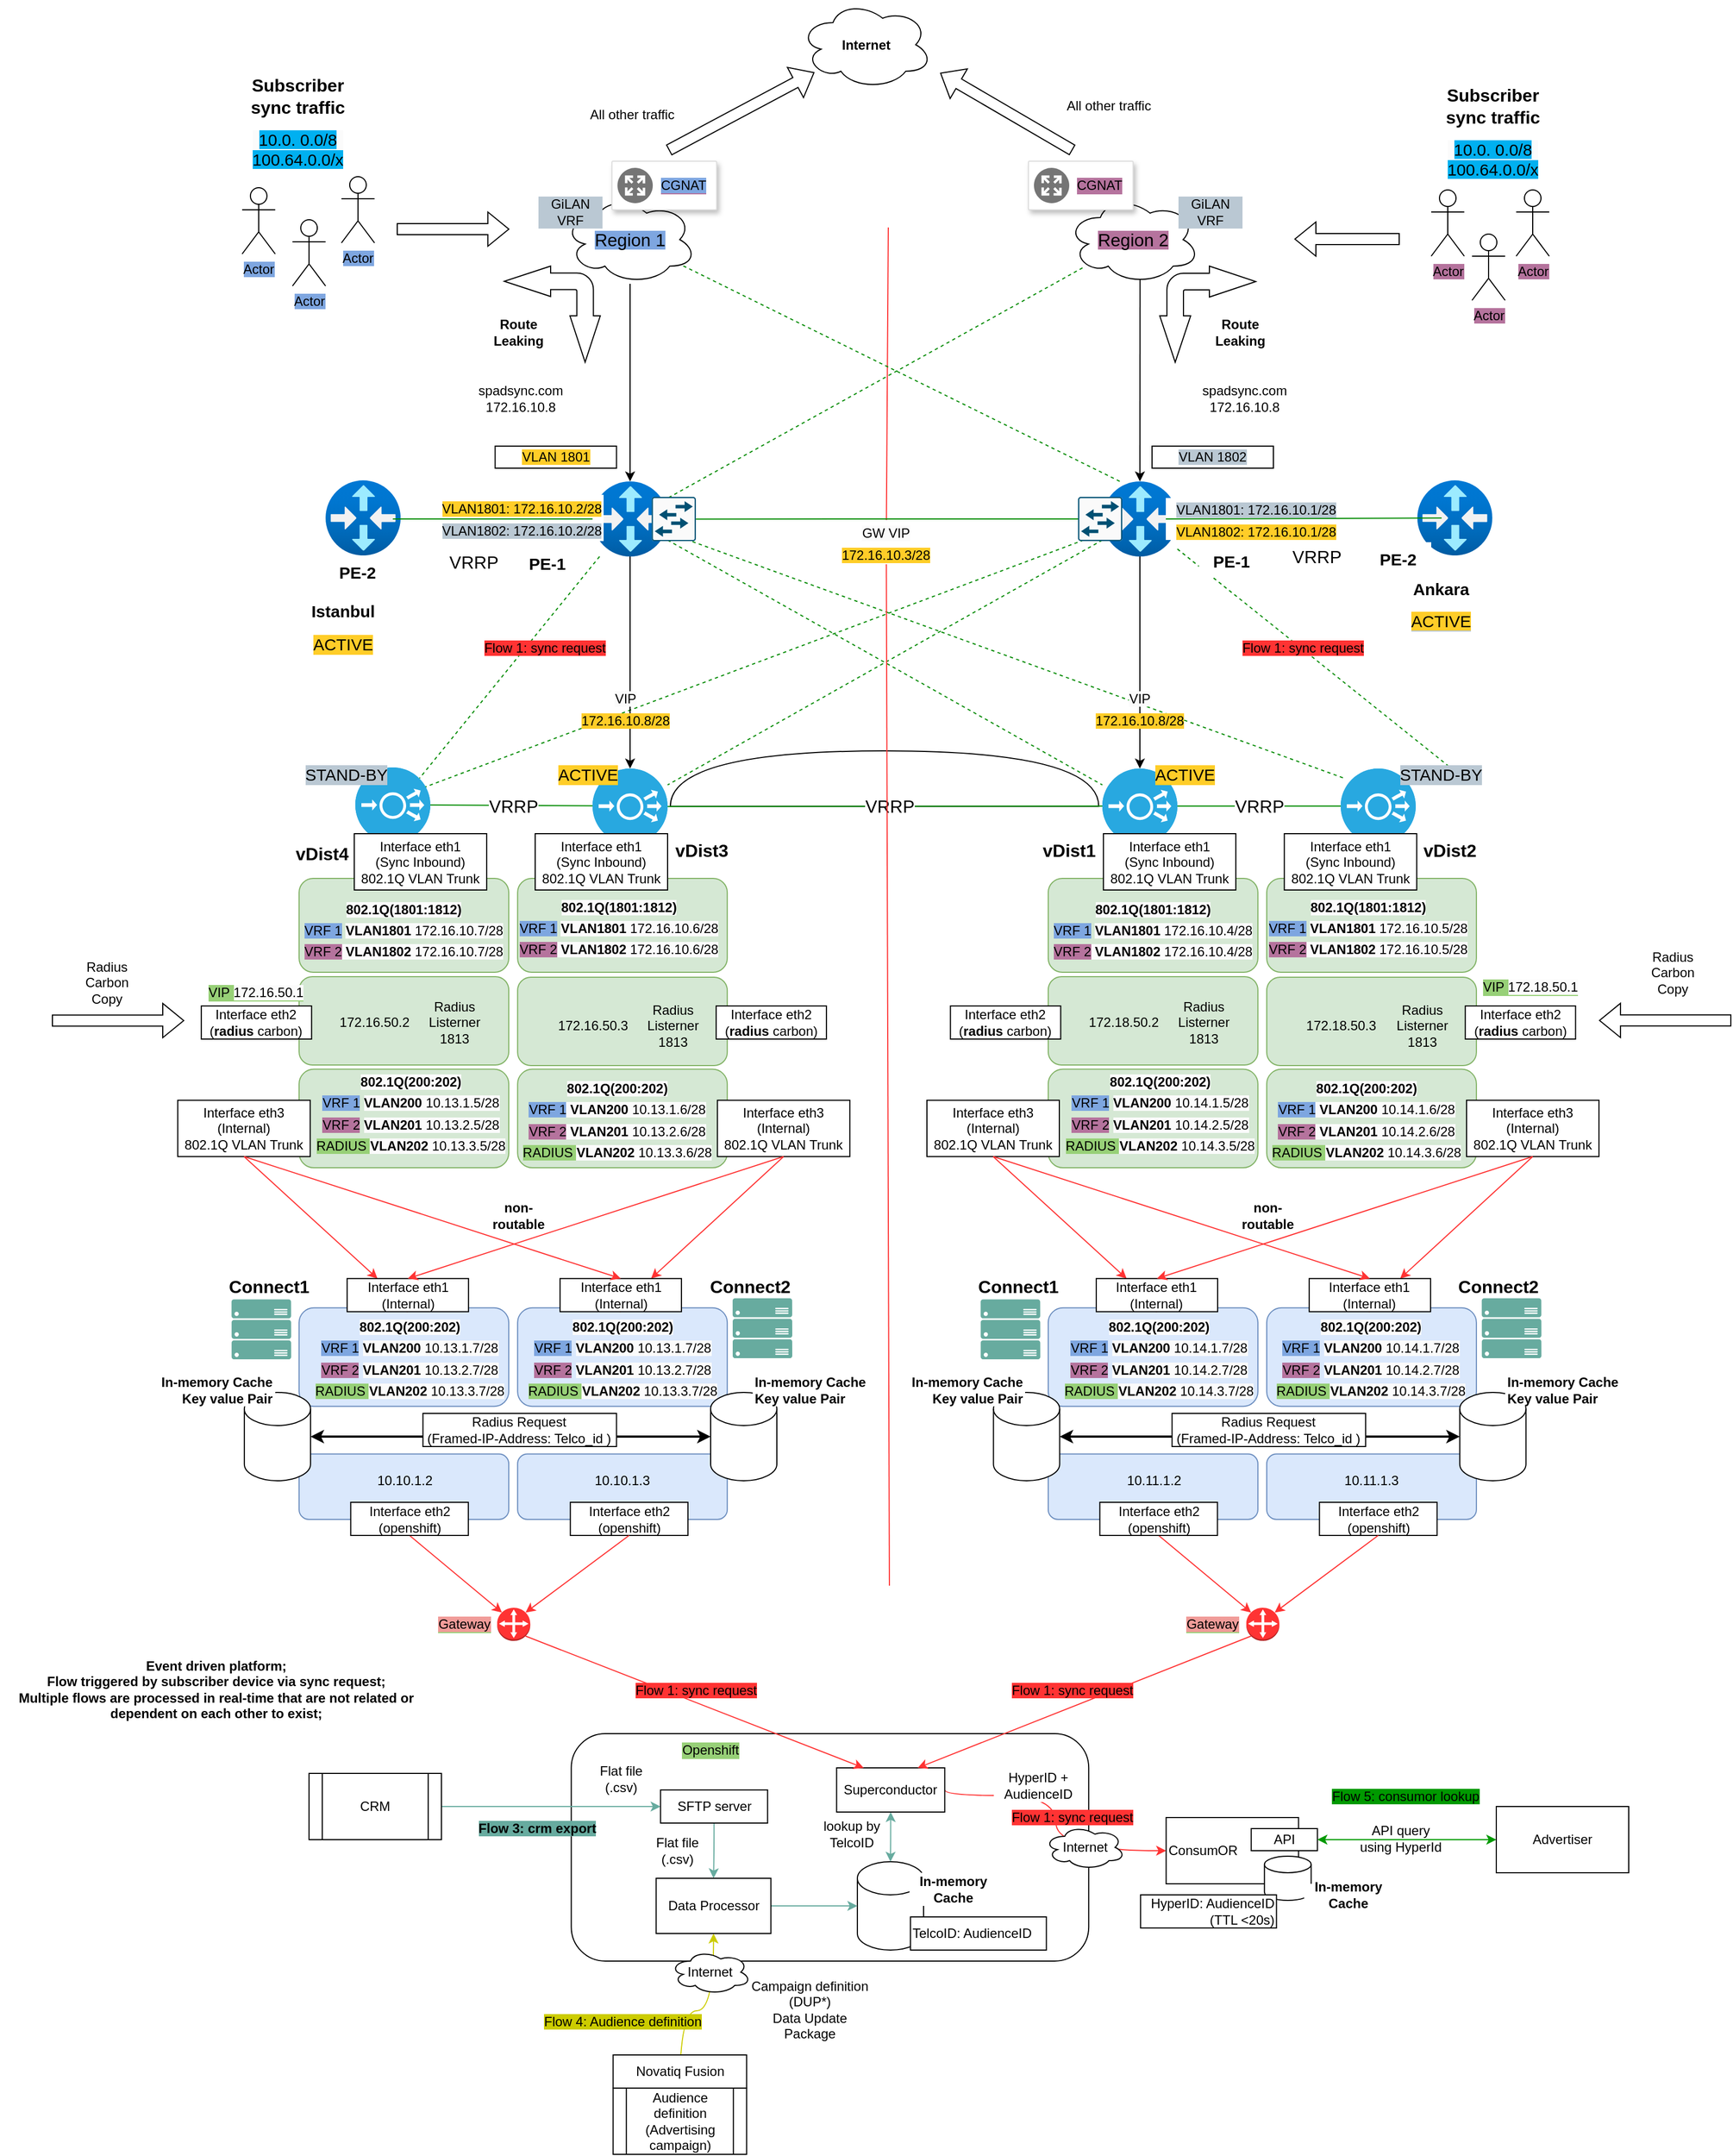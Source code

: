 <mxfile version="22.1.3" type="github">
  <diagram id="vS7QlZGAeXsn75LerU9_" name="Page-1">
    <mxGraphModel dx="8769" dy="960" grid="1" gridSize="10" guides="1" tooltips="1" connect="1" arrows="1" fold="1" page="1" pageScale="1" pageWidth="6000" pageHeight="3400" math="0" shadow="0">
      <root>
        <mxCell id="0" />
        <mxCell id="1" parent="0" />
        <mxCell id="nSNB4GBF1dUIcXOQC-xk-1" value="" style="rounded=1;whiteSpace=wrap;html=1;labelBackgroundColor=none;fillColor=#dae8fc;strokeColor=#6c8ebf;" parent="1" vertex="1">
          <mxGeometry x="-3454.94" y="2470.75" width="190" height="59.25" as="geometry" />
        </mxCell>
        <mxCell id="nSNB4GBF1dUIcXOQC-xk-2" value="" style="rounded=1;whiteSpace=wrap;html=1;labelBackgroundColor=none;fillColor=#dae8fc;strokeColor=#6c8ebf;" parent="1" vertex="1">
          <mxGeometry x="-3454.94" y="2338.38" width="190" height="89.25" as="geometry" />
        </mxCell>
        <mxCell id="nSNB4GBF1dUIcXOQC-xk-3" value="" style="rounded=1;whiteSpace=wrap;html=1;labelBackgroundColor=none;fillColor=#d5e8d4;strokeColor=#82b366;" parent="1" vertex="1">
          <mxGeometry x="-3256.92" y="2122.26" width="190" height="89.25" as="geometry" />
        </mxCell>
        <mxCell id="nSNB4GBF1dUIcXOQC-xk-4" value="" style="rounded=1;whiteSpace=wrap;html=1;labelBackgroundColor=none;strokeColor=default;fontColor=#000000;fillColor=default;" parent="1" vertex="1">
          <mxGeometry x="-3208.29" y="2724" width="468.92" height="206" as="geometry" />
        </mxCell>
        <mxCell id="nSNB4GBF1dUIcXOQC-xk-5" value="" style="rounded=1;whiteSpace=wrap;html=1;labelBackgroundColor=none;fillColor=#d5e8d4;strokeColor=#82b366;" parent="1" vertex="1">
          <mxGeometry x="-3454.94" y="2122.26" width="190" height="89.25" as="geometry" />
        </mxCell>
        <mxCell id="nSNB4GBF1dUIcXOQC-xk-6" value="" style="rounded=1;whiteSpace=wrap;html=1;labelBackgroundColor=none;fillColor=#d5e8d4;strokeColor=#82b366;" parent="1" vertex="1">
          <mxGeometry x="-3454.94" y="1949.51" width="190" height="85" as="geometry" />
        </mxCell>
        <mxCell id="nSNB4GBF1dUIcXOQC-xk-7" value="" style="endArrow=none;html=1;rounded=0;strokeColor=#FF3333;" parent="1" edge="1" source="nSNB4GBF1dUIcXOQC-xk-41">
          <mxGeometry width="50" height="50" relative="1" as="geometry">
            <mxPoint x="-2920" y="2590" as="sourcePoint" />
            <mxPoint x="-2921" y="1360" as="targetPoint" />
          </mxGeometry>
        </mxCell>
        <mxCell id="nSNB4GBF1dUIcXOQC-xk-8" value="" style="shape=or;whiteSpace=wrap;html=1;sketch=0;fontSize=16;fontColor=#000000;fillColor=default;rotation=-90;" parent="1" vertex="1">
          <mxGeometry x="-2949.52" y="1665.03" width="50.23" height="388.18" as="geometry" />
        </mxCell>
        <mxCell id="nSNB4GBF1dUIcXOQC-xk-9" style="edgeStyle=orthogonalEdgeStyle;rounded=0;orthogonalLoop=1;jettySize=auto;html=1;strokeColor=#000000;fontSize=16;fontColor=#000000;endArrow=classic;endFill=1;" parent="1" source="nSNB4GBF1dUIcXOQC-xk-13" target="nSNB4GBF1dUIcXOQC-xk-23" edge="1">
          <mxGeometry relative="1" as="geometry" />
        </mxCell>
        <mxCell id="nSNB4GBF1dUIcXOQC-xk-10" style="rounded=0;orthogonalLoop=1;jettySize=auto;html=1;strokeColor=#008A00;fontSize=16;fontColor=#000000;endArrow=none;endFill=0;dashed=1;" parent="1" source="nSNB4GBF1dUIcXOQC-xk-13" target="nSNB4GBF1dUIcXOQC-xk-26" edge="1">
          <mxGeometry relative="1" as="geometry" />
        </mxCell>
        <mxCell id="nSNB4GBF1dUIcXOQC-xk-11" style="edgeStyle=none;rounded=0;orthogonalLoop=1;jettySize=auto;html=1;entryX=0.145;entryY=0.145;entryDx=0;entryDy=0;entryPerimeter=0;dashed=1;strokeColor=#008A00;fontSize=15;fontColor=#000000;endArrow=none;endFill=0;" parent="1" source="nSNB4GBF1dUIcXOQC-xk-13" edge="1">
          <mxGeometry relative="1" as="geometry">
            <mxPoint x="-2398.14" y="1859.86" as="targetPoint" />
          </mxGeometry>
        </mxCell>
        <mxCell id="nSNB4GBF1dUIcXOQC-xk-12" style="edgeStyle=none;rounded=0;orthogonalLoop=1;jettySize=auto;html=1;entryX=0.828;entryY=0.299;entryDx=0;entryDy=0;entryPerimeter=0;dashed=1;strokeColor=#008A00;fontSize=15;fontColor=#000000;endArrow=none;endFill=0;" parent="1" source="nSNB4GBF1dUIcXOQC-xk-13" target="nSNB4GBF1dUIcXOQC-xk-28" edge="1">
          <mxGeometry relative="1" as="geometry" />
        </mxCell>
        <mxCell id="nSNB4GBF1dUIcXOQC-xk-13" value="" style="aspect=fixed;html=1;points=[];align=center;image;fontSize=12;image=img/lib/azure2/networking/Virtual_Router.svg;sketch=0;fontColor=#000000;fillColor=#FFCD28;" parent="1" vertex="1">
          <mxGeometry x="-2727" y="1590" width="68" height="68" as="geometry" />
        </mxCell>
        <mxCell id="nSNB4GBF1dUIcXOQC-xk-14" style="edgeStyle=none;rounded=0;orthogonalLoop=1;jettySize=auto;html=1;strokeColor=#008A00;fontSize=16;fontColor=#000000;endArrow=none;endFill=0;dashed=1;" parent="1" source="nSNB4GBF1dUIcXOQC-xk-18" target="nSNB4GBF1dUIcXOQC-xk-23" edge="1">
          <mxGeometry relative="1" as="geometry" />
        </mxCell>
        <mxCell id="nSNB4GBF1dUIcXOQC-xk-15" style="edgeStyle=none;rounded=0;orthogonalLoop=1;jettySize=auto;html=1;strokeColor=#000000;fontSize=16;fontColor=#000000;endArrow=classic;endFill=1;" parent="1" source="nSNB4GBF1dUIcXOQC-xk-18" target="nSNB4GBF1dUIcXOQC-xk-26" edge="1">
          <mxGeometry relative="1" as="geometry" />
        </mxCell>
        <mxCell id="nSNB4GBF1dUIcXOQC-xk-16" style="edgeStyle=none;rounded=0;orthogonalLoop=1;jettySize=auto;html=1;entryX=0.855;entryY=0.145;entryDx=0;entryDy=0;entryPerimeter=0;dashed=1;strokeColor=#008A00;fontSize=15;fontColor=#000000;endArrow=none;endFill=0;" parent="1" source="nSNB4GBF1dUIcXOQC-xk-18" target="nSNB4GBF1dUIcXOQC-xk-28" edge="1">
          <mxGeometry relative="1" as="geometry">
            <mxPoint x="-3504.86" y="1859.86" as="targetPoint" />
          </mxGeometry>
        </mxCell>
        <mxCell id="nSNB4GBF1dUIcXOQC-xk-17" style="edgeStyle=none;rounded=0;orthogonalLoop=1;jettySize=auto;html=1;entryX=0.029;entryY=0.123;entryDx=0;entryDy=0;entryPerimeter=0;dashed=1;strokeColor=#008A00;fontSize=15;fontColor=#000000;endArrow=none;endFill=0;" parent="1" source="nSNB4GBF1dUIcXOQC-xk-18" target="nSNB4GBF1dUIcXOQC-xk-27" edge="1">
          <mxGeometry relative="1" as="geometry" />
        </mxCell>
        <mxCell id="nSNB4GBF1dUIcXOQC-xk-18" value="" style="aspect=fixed;html=1;points=[];align=center;image;fontSize=12;image=img/lib/azure2/networking/Virtual_Router.svg;sketch=0;fontColor=#000000;fillColor=#FFCD28;" parent="1" vertex="1">
          <mxGeometry x="-3189" y="1590" width="68" height="68" as="geometry" />
        </mxCell>
        <mxCell id="nSNB4GBF1dUIcXOQC-xk-19" style="edgeStyle=none;rounded=0;orthogonalLoop=1;jettySize=auto;html=1;entryX=0.918;entryY=0.506;entryDx=0;entryDy=0;entryPerimeter=0;strokeColor=#008A00;fontSize=16;fontColor=#000000;endArrow=none;endFill=0;" parent="1" source="nSNB4GBF1dUIcXOQC-xk-23" target="nSNB4GBF1dUIcXOQC-xk-26" edge="1">
          <mxGeometry relative="1" as="geometry" />
        </mxCell>
        <mxCell id="nSNB4GBF1dUIcXOQC-xk-20" value="VRRP" style="edgeLabel;html=1;align=center;verticalAlign=middle;resizable=0;points=[];fontSize=16;fontColor=#000000;" parent="nSNB4GBF1dUIcXOQC-xk-19" vertex="1" connectable="0">
          <mxGeometry x="-0.192" relative="1" as="geometry">
            <mxPoint x="-32" as="offset" />
          </mxGeometry>
        </mxCell>
        <mxCell id="nSNB4GBF1dUIcXOQC-xk-21" style="edgeStyle=none;rounded=0;orthogonalLoop=1;jettySize=auto;html=1;strokeColor=#008A00;fontSize=16;fontColor=#000000;endArrow=none;endFill=0;entryX=0;entryY=0.5;entryDx=0;entryDy=0;entryPerimeter=0;" parent="1" source="nSNB4GBF1dUIcXOQC-xk-23" target="nSNB4GBF1dUIcXOQC-xk-27" edge="1">
          <mxGeometry relative="1" as="geometry">
            <mxPoint x="-2408" y="1884.0" as="targetPoint" />
          </mxGeometry>
        </mxCell>
        <mxCell id="nSNB4GBF1dUIcXOQC-xk-22" value="VRRP" style="edgeLabel;html=1;align=center;verticalAlign=middle;resizable=0;points=[];fontSize=16;fontColor=#000000;" parent="nSNB4GBF1dUIcXOQC-xk-21" vertex="1" connectable="0">
          <mxGeometry x="-0.202" relative="1" as="geometry">
            <mxPoint x="15" as="offset" />
          </mxGeometry>
        </mxCell>
        <mxCell id="nSNB4GBF1dUIcXOQC-xk-23" value="" style="fillColor=#28A8E0;verticalLabelPosition=bottom;sketch=0;html=1;strokeColor=#ffffff;verticalAlign=top;align=center;points=[[0.145,0.145,0],[0.5,0,0],[0.855,0.145,0],[1,0.5,0],[0.855,0.855,0],[0.5,1,0],[0.145,0.855,0],[0,0.5,0]];pointerEvents=1;shape=mxgraph.cisco_safe.compositeIcon;bgIcon=ellipse;resIcon=mxgraph.cisco_safe.capability.load_balancer;fontSize=16;fontColor=#000000;" parent="1" vertex="1">
          <mxGeometry x="-2727" y="1850" width="68" height="68" as="geometry" />
        </mxCell>
        <mxCell id="nSNB4GBF1dUIcXOQC-xk-24" style="edgeStyle=none;rounded=0;orthogonalLoop=1;jettySize=auto;html=1;strokeColor=#008A00;fontSize=16;fontColor=#000000;endArrow=none;endFill=0;entryX=1;entryY=0.5;entryDx=0;entryDy=0;entryPerimeter=0;" parent="1" source="nSNB4GBF1dUIcXOQC-xk-26" target="nSNB4GBF1dUIcXOQC-xk-28" edge="1">
          <mxGeometry relative="1" as="geometry">
            <mxPoint x="-3494" y="1884" as="targetPoint" />
          </mxGeometry>
        </mxCell>
        <mxCell id="nSNB4GBF1dUIcXOQC-xk-25" value="VRRP" style="edgeLabel;html=1;align=center;verticalAlign=middle;resizable=0;points=[];fontSize=16;fontColor=#000000;" parent="nSNB4GBF1dUIcXOQC-xk-24" vertex="1" connectable="0">
          <mxGeometry x="0.327" y="-1" relative="1" as="geometry">
            <mxPoint x="25" y="1" as="offset" />
          </mxGeometry>
        </mxCell>
        <mxCell id="nSNB4GBF1dUIcXOQC-xk-26" value="" style="fillColor=#28A8E0;verticalLabelPosition=bottom;sketch=0;html=1;strokeColor=#ffffff;verticalAlign=top;align=center;points=[[0.145,0.145,0],[0.5,0,0],[0.855,0.145,0],[1,0.5,0],[0.855,0.855,0],[0.5,1,0],[0.145,0.855,0],[0,0.5,0]];pointerEvents=1;shape=mxgraph.cisco_safe.compositeIcon;bgIcon=ellipse;resIcon=mxgraph.cisco_safe.capability.load_balancer;fontSize=16;fontColor=#000000;" parent="1" vertex="1">
          <mxGeometry x="-3189" y="1850" width="68" height="68" as="geometry" />
        </mxCell>
        <mxCell id="nSNB4GBF1dUIcXOQC-xk-27" value="" style="fillColor=#28A8E0;verticalLabelPosition=bottom;sketch=0;html=1;strokeColor=#ffffff;verticalAlign=top;align=center;points=[[0.145,0.145,0],[0.5,0,0],[0.855,0.145,0],[1,0.5,0],[0.855,0.855,0],[0.5,1,0],[0.145,0.855,0],[0,0.5,0]];pointerEvents=1;shape=mxgraph.cisco_safe.compositeIcon;bgIcon=ellipse;resIcon=mxgraph.cisco_safe.capability.load_balancer;fontSize=16;fontColor=#000000;" parent="1" vertex="1">
          <mxGeometry x="-2511" y="1850" width="68" height="68" as="geometry" />
        </mxCell>
        <mxCell id="nSNB4GBF1dUIcXOQC-xk-28" value="" style="fillColor=#28A8E0;verticalLabelPosition=bottom;sketch=0;html=1;strokeColor=#ffffff;verticalAlign=top;align=center;points=[[0.145,0.145,0],[0.5,0,0],[0.855,0.145,0],[1,0.5,0],[0.855,0.855,0],[0.5,1,0],[0.145,0.855,0],[0,0.5,0]];pointerEvents=1;shape=mxgraph.cisco_safe.compositeIcon;bgIcon=ellipse;resIcon=mxgraph.cisco_safe.capability.load_balancer;fontSize=16;fontColor=#000000;" parent="1" vertex="1">
          <mxGeometry x="-3404" y="1849" width="68" height="68" as="geometry" />
        </mxCell>
        <mxCell id="nSNB4GBF1dUIcXOQC-xk-29" style="rounded=0;orthogonalLoop=1;jettySize=auto;html=1;" parent="1" source="nSNB4GBF1dUIcXOQC-xk-30" target="nSNB4GBF1dUIcXOQC-xk-18" edge="1">
          <mxGeometry relative="1" as="geometry">
            <mxPoint x="-3404" y="1297.5" as="targetPoint" />
          </mxGeometry>
        </mxCell>
        <mxCell id="nSNB4GBF1dUIcXOQC-xk-30" value="&lt;span style=&quot;font-family: Calibri, Arial, Helvetica, sans-serif; font-size: 16px; text-align: start;&quot;&gt;&lt;span style=&quot;background-color: rgb(126, 166, 224);&quot;&gt;Region 1&lt;/span&gt;&lt;br&gt;&lt;/span&gt;" style="ellipse;shape=cloud;whiteSpace=wrap;html=1;" parent="1" vertex="1">
          <mxGeometry x="-3215" y="1331" width="120" height="80" as="geometry" />
        </mxCell>
        <mxCell id="nSNB4GBF1dUIcXOQC-xk-31" style="edgeStyle=none;rounded=0;orthogonalLoop=1;jettySize=auto;html=1;startArrow=none;exitX=0.55;exitY=0.95;exitDx=0;exitDy=0;exitPerimeter=0;" parent="1" source="nSNB4GBF1dUIcXOQC-xk-33" target="nSNB4GBF1dUIcXOQC-xk-13" edge="1">
          <mxGeometry relative="1" as="geometry">
            <mxPoint x="-2909" y="1476" as="targetPoint" />
            <mxPoint x="-2696.84" y="1407" as="sourcePoint" />
          </mxGeometry>
        </mxCell>
        <mxCell id="nSNB4GBF1dUIcXOQC-xk-32" style="edgeStyle=none;rounded=0;orthogonalLoop=1;jettySize=auto;html=1;dashed=1;strokeColor=#008A00;fontSize=15;fontColor=#000000;endArrow=none;endFill=0;" parent="1" source="nSNB4GBF1dUIcXOQC-xk-33" target="nSNB4GBF1dUIcXOQC-xk-18" edge="1">
          <mxGeometry relative="1" as="geometry" />
        </mxCell>
        <mxCell id="nSNB4GBF1dUIcXOQC-xk-33" value="&lt;span style=&quot;font-family: Calibri, Arial, Helvetica, sans-serif; font-size: 16px; text-align: start;&quot;&gt;&lt;span style=&quot;background-color: rgb(181, 115, 157);&quot;&gt;Region 2&lt;/span&gt;&lt;br&gt;&lt;/span&gt;" style="ellipse;shape=cloud;whiteSpace=wrap;html=1;" parent="1" vertex="1">
          <mxGeometry x="-2758.84" y="1331" width="120" height="80" as="geometry" />
        </mxCell>
        <mxCell id="nSNB4GBF1dUIcXOQC-xk-34" value="Subscriber sync traffic" style="text;html=1;strokeColor=none;fillColor=default;align=center;verticalAlign=middle;whiteSpace=wrap;rounded=0;fontSize=16;fontColor=#000000;fontStyle=1" parent="1" vertex="1">
          <mxGeometry x="-3510.94" y="1217" width="110" height="47" as="geometry" />
        </mxCell>
        <mxCell id="nSNB4GBF1dUIcXOQC-xk-35" value="&lt;span style=&quot;color: rgb(0, 0, 0); font-family: Helvetica; font-size: 12px; font-style: normal; font-variant-ligatures: normal; font-variant-caps: normal; font-weight: 400; letter-spacing: normal; orphans: 2; text-indent: 0px; text-transform: none; widows: 2; word-spacing: 0px; -webkit-text-stroke-width: 0px; text-decoration-thickness: initial; text-decoration-style: initial; text-decoration-color: initial; float: none; display: inline !important;&quot;&gt;&lt;span style=&quot;background-color: rgb(186, 200, 211);&quot;&gt;VLAN1801: 172.16.10.1/28&lt;/span&gt;&lt;br&gt;&lt;span style=&quot;background-color: rgb(255, 205, 40);&quot;&gt;VLAN1802: 172.16.10.1/28&lt;/span&gt;&lt;br&gt;&lt;/span&gt;" style="text;whiteSpace=wrap;html=1;fontSize=16;fontColor=#000000;align=center;verticalAlign=middle;fillColor=default;" parent="1" vertex="1">
          <mxGeometry x="-2669.5" y="1605" width="163" height="38" as="geometry" />
        </mxCell>
        <mxCell id="nSNB4GBF1dUIcXOQC-xk-36" value="vDist1" style="text;html=1;strokeColor=none;fillColor=none;align=center;verticalAlign=middle;whiteSpace=wrap;rounded=0;sketch=0;fontSize=16;fontColor=#000000;fontStyle=1" parent="1" vertex="1">
          <mxGeometry x="-2787" y="1909" width="60" height="30" as="geometry" />
        </mxCell>
        <mxCell id="nSNB4GBF1dUIcXOQC-xk-37" value="vDist2" style="text;html=1;strokeColor=none;fillColor=none;align=center;verticalAlign=middle;whiteSpace=wrap;rounded=0;sketch=0;fontSize=16;fontColor=#000000;fontStyle=1" parent="1" vertex="1">
          <mxGeometry x="-2442.12" y="1909" width="60" height="30" as="geometry" />
        </mxCell>
        <mxCell id="nSNB4GBF1dUIcXOQC-xk-38" value="vDist3" style="text;html=1;strokeColor=none;fillColor=none;align=center;verticalAlign=middle;whiteSpace=wrap;rounded=0;sketch=0;fontSize=16;fontColor=#000000;fontStyle=1" parent="1" vertex="1">
          <mxGeometry x="-3120" y="1909" width="60" height="30" as="geometry" />
        </mxCell>
        <mxCell id="nSNB4GBF1dUIcXOQC-xk-39" value="&lt;span style=&quot;color: rgb(0, 0, 0); font-family: Helvetica; font-size: 12px; font-style: normal; font-variant-ligatures: normal; font-variant-caps: normal; font-weight: 400; letter-spacing: normal; orphans: 2; text-indent: 0px; text-transform: none; widows: 2; word-spacing: 0px; -webkit-text-stroke-width: 0px; text-decoration-thickness: initial; text-decoration-style: initial; text-decoration-color: initial; float: none; display: inline !important;&quot;&gt;&lt;span style=&quot;background-color: rgb(255, 205, 40);&quot;&gt;VLAN1801: 172.16.10.2/28&lt;/span&gt;&lt;br&gt;&lt;span style=&quot;background-color: rgb(186, 200, 211);&quot;&gt;VLAN1802: 172.16.10.2/28&lt;/span&gt;&lt;br&gt;&lt;/span&gt;" style="text;whiteSpace=wrap;html=1;fontSize=16;fontColor=#000000;align=center;verticalAlign=middle;fillColor=default;" parent="1" vertex="1">
          <mxGeometry x="-3327.0" y="1602.1" width="148" height="41.9" as="geometry" />
        </mxCell>
        <mxCell id="nSNB4GBF1dUIcXOQC-xk-40" value="&lt;span style=&quot;color: rgb(0, 0, 0); font-family: Helvetica; font-size: 12px; font-style: normal; font-variant-ligatures: normal; font-variant-caps: normal; font-weight: 400; letter-spacing: normal; orphans: 2; text-indent: 0px; text-transform: none; widows: 2; word-spacing: 0px; -webkit-text-stroke-width: 0px; text-decoration-thickness: initial; text-decoration-style: initial; text-decoration-color: initial; float: none; display: inline !important;&quot;&gt;&lt;span style=&quot;background-color: rgb(251, 251, 251);&quot;&gt;VIP&lt;/span&gt;&lt;br&gt;&lt;span style=&quot;background-color: rgb(255, 205, 40);&quot;&gt;172.16.10.8/28&lt;/span&gt;&lt;/span&gt;" style="text;whiteSpace=wrap;html=1;fontSize=16;fontColor=#000000;align=center;verticalAlign=middle;" parent="1" vertex="1">
          <mxGeometry x="-3204" y="1780" width="90" height="30" as="geometry" />
        </mxCell>
        <mxCell id="nSNB4GBF1dUIcXOQC-xk-42" value="&lt;span style=&quot;color: rgb(0, 0, 0); font-family: Helvetica; font-size: 12px; font-style: normal; font-variant-ligatures: normal; font-variant-caps: normal; letter-spacing: normal; orphans: 2; text-indent: 0px; text-transform: none; widows: 2; word-spacing: 0px; -webkit-text-stroke-width: 0px; text-decoration-thickness: initial; text-decoration-style: initial; text-decoration-color: initial; float: none; display: inline !important;&quot;&gt;&lt;b style=&quot;background-color: rgb(251, 251, 251);&quot;&gt;802.1Q(1801:1812)&lt;/b&gt;&lt;br&gt;&lt;span style=&quot;background-color: rgb(126, 166, 224);&quot;&gt;VRF 1&lt;/span&gt;&lt;/span&gt;&lt;span style=&quot;color: rgb(0, 0, 0); font-family: Helvetica; font-size: 12px; font-style: normal; font-variant-ligatures: normal; font-variant-caps: normal; letter-spacing: normal; orphans: 2; text-indent: 0px; text-transform: none; widows: 2; word-spacing: 0px; -webkit-text-stroke-width: 0px; text-decoration-thickness: initial; text-decoration-style: initial; text-decoration-color: initial; float: none; display: inline !important;&quot;&gt; &lt;b style=&quot;background-color: rgb(251, 251, 251);&quot;&gt;VLAN1801 &lt;/b&gt;&lt;span style=&quot;background-color: rgb(251, 251, 251);&quot;&gt;172.16.10.7/28&lt;/span&gt;&lt;br&gt;&lt;span style=&quot;background-color: rgb(181, 115, 157);&quot;&gt;VRF 2&lt;/span&gt;&lt;/span&gt;&lt;span style=&quot;color: rgb(0, 0, 0); font-family: Helvetica; font-size: 12px; font-style: normal; font-variant-ligatures: normal; font-variant-caps: normal; letter-spacing: normal; orphans: 2; text-indent: 0px; text-transform: none; widows: 2; word-spacing: 0px; -webkit-text-stroke-width: 0px; background-color: rgb(251, 251, 251); text-decoration-thickness: initial; text-decoration-style: initial; text-decoration-color: initial; float: none; display: inline !important;&quot;&gt; &lt;b&gt;VLAN1802 &lt;/b&gt;172.16.10.7/28&lt;br&gt;&lt;/span&gt;" style="text;whiteSpace=wrap;html=1;fontSize=16;fontColor=#000000;align=center;verticalAlign=middle;" parent="1" vertex="1">
          <mxGeometry x="-3454.94" y="1962.01" width="190" height="65" as="geometry" />
        </mxCell>
        <mxCell id="nSNB4GBF1dUIcXOQC-xk-43" value="&lt;span style=&quot;background-color: rgb(255, 205, 40);&quot;&gt;VLAN 1801&lt;/span&gt;" style="rounded=0;whiteSpace=wrap;html=1;" parent="1" vertex="1">
          <mxGeometry x="-3277.29" y="1558" width="110" height="20" as="geometry" />
        </mxCell>
        <mxCell id="nSNB4GBF1dUIcXOQC-xk-44" value="&lt;span style=&quot;background-color: rgb(186, 200, 211);&quot;&gt;VLAN&amp;nbsp;1802&lt;/span&gt;" style="rounded=0;whiteSpace=wrap;html=1;" parent="1" vertex="1">
          <mxGeometry x="-2682" y="1558" width="110" height="20" as="geometry" />
        </mxCell>
        <mxCell id="nSNB4GBF1dUIcXOQC-xk-45" value="&lt;p style=&quot;border-color: var(--border-color); color: rgb(0, 0, 0); font-style: normal; font-variant-ligatures: normal; font-variant-caps: normal; font-weight: 400; letter-spacing: normal; orphans: 2; text-indent: 0px; text-transform: none; widows: 2; word-spacing: 0px; -webkit-text-stroke-width: 0px; text-decoration-thickness: initial; text-decoration-style: initial; text-decoration-color: initial; background-color: rgb(251, 251, 251); font-size: 15px;&quot;&gt;&lt;span style=&quot;border-color: var(--border-color); background-color: rgb(0, 176, 240);&quot;&gt;&lt;font style=&quot;font-size: 15px;&quot;&gt;10.0. 0.0/8&lt;br&gt;&lt;/font&gt;&lt;/span&gt;&lt;span style=&quot;border-color: var(--border-color); background-color: rgb(0, 176, 240);&quot;&gt;&lt;font style=&quot;font-size: 15px;&quot;&gt;100.64.0.0/x&lt;/font&gt;&lt;/span&gt;&lt;/p&gt;" style="text;whiteSpace=wrap;html=1;fontSize=16;fontColor=#000000;align=center;verticalAlign=middle;" parent="1" vertex="1">
          <mxGeometry x="-3500.94" y="1264" width="90" height="50" as="geometry" />
        </mxCell>
        <mxCell id="nSNB4GBF1dUIcXOQC-xk-46" value="ACTIVE" style="text;html=1;strokeColor=none;fillColor=none;align=center;verticalAlign=middle;whiteSpace=wrap;rounded=0;labelBackgroundColor=#FFCD28;sketch=0;fontSize=15;fontColor=#000000;" parent="1" vertex="1">
          <mxGeometry x="-3444.65" y="1721.79" width="60" height="30" as="geometry" />
        </mxCell>
        <mxCell id="nSNB4GBF1dUIcXOQC-xk-47" value="ACTIVE" style="text;html=1;strokeColor=none;fillColor=none;align=center;verticalAlign=middle;whiteSpace=wrap;rounded=0;labelBackgroundColor=#FFCD28;sketch=0;fontSize=15;fontColor=#000000;" parent="1" vertex="1">
          <mxGeometry x="-2682" y="1840" width="60" height="30" as="geometry" />
        </mxCell>
        <mxCell id="nSNB4GBF1dUIcXOQC-xk-48" value="&lt;span style=&quot;background-color: rgb(255, 205, 40);&quot;&gt;ACTIVE&lt;/span&gt;" style="text;html=1;strokeColor=none;fillColor=none;align=center;verticalAlign=middle;whiteSpace=wrap;rounded=0;labelBackgroundColor=#BAC8D3;sketch=0;fontSize=15;fontColor=#000000;" parent="1" vertex="1">
          <mxGeometry x="-2463.16" y="1700.79" width="86" height="30" as="geometry" />
        </mxCell>
        <mxCell id="nSNB4GBF1dUIcXOQC-xk-49" value="Ankara" style="text;html=1;strokeColor=none;fillColor=default;align=center;verticalAlign=middle;whiteSpace=wrap;rounded=0;labelBackgroundColor=none;sketch=0;fontSize=15;fontColor=#000000;fontStyle=1" parent="1" vertex="1">
          <mxGeometry x="-2450.16" y="1671.75" width="60" height="30" as="geometry" />
        </mxCell>
        <mxCell id="nSNB4GBF1dUIcXOQC-xk-50" value="Istanbul" style="text;html=1;strokeColor=none;fillColor=default;align=center;verticalAlign=middle;whiteSpace=wrap;rounded=0;labelBackgroundColor=none;sketch=0;fontSize=15;fontColor=#000000;fontStyle=1" parent="1" vertex="1">
          <mxGeometry x="-3446.88" y="1693.54" width="64.46" height="26.5" as="geometry" />
        </mxCell>
        <mxCell id="nSNB4GBF1dUIcXOQC-xk-51" value="" style="sketch=0;points=[[0.015,0.015,0],[0.985,0.015,0],[0.985,0.985,0],[0.015,0.985,0],[0.25,0,0],[0.5,0,0],[0.75,0,0],[1,0.25,0],[1,0.5,0],[1,0.75,0],[0.75,1,0],[0.5,1,0],[0.25,1,0],[0,0.75,0],[0,0.5,0],[0,0.25,0]];verticalLabelPosition=bottom;html=1;verticalAlign=top;aspect=fixed;align=center;pointerEvents=1;shape=mxgraph.cisco19.rect;prIcon=workgroup_switch;fillColor=#FAFAFA;strokeColor=#005073;labelBackgroundColor=#FFCD28;fontSize=15;fontColor=#000000;" parent="1" vertex="1">
          <mxGeometry x="-3135.39" y="1604.05" width="40" height="40" as="geometry" />
        </mxCell>
        <mxCell id="nSNB4GBF1dUIcXOQC-xk-52" value="" style="edgeStyle=orthogonalEdgeStyle;rounded=0;orthogonalLoop=1;jettySize=auto;html=1;strokeColor=#008A00;fontSize=16;fontColor=#000000;endArrow=none;endFill=0;" parent="1" source="nSNB4GBF1dUIcXOQC-xk-13" target="nSNB4GBF1dUIcXOQC-xk-51" edge="1">
          <mxGeometry relative="1" as="geometry">
            <mxPoint x="-2888" y="1624" as="sourcePoint" />
            <mxPoint x="-3012" y="1624" as="targetPoint" />
          </mxGeometry>
        </mxCell>
        <mxCell id="nSNB4GBF1dUIcXOQC-xk-53" value="" style="sketch=0;points=[[0.015,0.015,0],[0.985,0.015,0],[0.985,0.985,0],[0.015,0.985,0],[0.25,0,0],[0.5,0,0],[0.75,0,0],[1,0.25,0],[1,0.5,0],[1,0.75,0],[0.75,1,0],[0.5,1,0],[0.25,1,0],[0,0.75,0],[0,0.5,0],[0,0.25,0]];verticalLabelPosition=bottom;html=1;verticalAlign=top;aspect=fixed;align=center;pointerEvents=1;shape=mxgraph.cisco19.rect;prIcon=workgroup_switch;fillColor=#FAFAFA;strokeColor=#005073;labelBackgroundColor=#FFCD28;fontSize=15;fontColor=#000000;" parent="1" vertex="1">
          <mxGeometry x="-2749" y="1604" width="40" height="40" as="geometry" />
        </mxCell>
        <mxCell id="nSNB4GBF1dUIcXOQC-xk-54" value="ACTIVE" style="text;html=1;strokeColor=none;fillColor=none;align=center;verticalAlign=middle;whiteSpace=wrap;rounded=0;labelBackgroundColor=#FFCD28;sketch=0;fontSize=15;fontColor=#000000;" parent="1" vertex="1">
          <mxGeometry x="-3223" y="1840.01" width="60" height="30" as="geometry" />
        </mxCell>
        <mxCell id="nSNB4GBF1dUIcXOQC-xk-55" value="STAND-BY" style="text;html=1;strokeColor=none;fillColor=none;align=center;verticalAlign=middle;whiteSpace=wrap;rounded=0;labelBackgroundColor=#BAC8D3;sketch=0;fontSize=15;fontColor=#000000;" parent="1" vertex="1">
          <mxGeometry x="-2463.16" y="1840.01" width="86" height="30" as="geometry" />
        </mxCell>
        <mxCell id="nSNB4GBF1dUIcXOQC-xk-56" value="STAND-BY" style="text;html=1;strokeColor=none;fillColor=none;align=center;verticalAlign=middle;whiteSpace=wrap;rounded=0;labelBackgroundColor=#BAC8D3;sketch=0;fontSize=15;fontColor=#000000;" parent="1" vertex="1">
          <mxGeometry x="-3454.94" y="1840" width="86" height="30" as="geometry" />
        </mxCell>
        <mxCell id="nSNB4GBF1dUIcXOQC-xk-57" style="edgeStyle=none;rounded=0;orthogonalLoop=1;jettySize=auto;html=1;dashed=1;strokeColor=#008A00;fontSize=15;fontColor=#000000;endArrow=none;endFill=0;entryX=0.265;entryY=0.015;entryDx=0;entryDy=0;entryPerimeter=0;" parent="1" source="nSNB4GBF1dUIcXOQC-xk-30" target="nSNB4GBF1dUIcXOQC-xk-13" edge="1">
          <mxGeometry relative="1" as="geometry">
            <mxPoint x="-2826.983" y="1379.962" as="sourcePoint" />
            <mxPoint x="-2841.73" y="1600" as="targetPoint" />
          </mxGeometry>
        </mxCell>
        <mxCell id="nSNB4GBF1dUIcXOQC-xk-58" value="Subscriber sync traffic" style="text;html=1;strokeColor=none;fillColor=default;align=center;verticalAlign=middle;whiteSpace=wrap;rounded=0;fontSize=16;fontColor=#000000;fontStyle=1" parent="1" vertex="1">
          <mxGeometry x="-2428.0" y="1226" width="110" height="47" as="geometry" />
        </mxCell>
        <mxCell id="nSNB4GBF1dUIcXOQC-xk-59" value="&lt;p style=&quot;border-color: var(--border-color); color: rgb(0, 0, 0); font-style: normal; font-variant-ligatures: normal; font-variant-caps: normal; font-weight: 400; letter-spacing: normal; orphans: 2; text-indent: 0px; text-transform: none; widows: 2; word-spacing: 0px; -webkit-text-stroke-width: 0px; text-decoration-thickness: initial; text-decoration-style: initial; text-decoration-color: initial; background-color: rgb(251, 251, 251); font-size: 15px;&quot;&gt;&lt;span style=&quot;border-color: var(--border-color); background-color: rgb(0, 176, 240);&quot;&gt;&lt;font style=&quot;font-size: 15px;&quot;&gt;10.0. 0.0/8&lt;br&gt;&lt;/font&gt;&lt;/span&gt;&lt;span style=&quot;border-color: var(--border-color); background-color: rgb(0, 176, 240);&quot;&gt;&lt;font style=&quot;font-size: 15px;&quot;&gt;100.64.0.0/x&lt;/font&gt;&lt;/span&gt;&lt;/p&gt;" style="text;whiteSpace=wrap;html=1;fontSize=16;fontColor=#000000;align=center;verticalAlign=middle;" parent="1" vertex="1">
          <mxGeometry x="-2418.0" y="1273" width="90" height="50" as="geometry" />
        </mxCell>
        <mxCell id="nSNB4GBF1dUIcXOQC-xk-60" value="" style="shape=flexArrow;endArrow=classic;html=1;rounded=0;" parent="1" edge="1">
          <mxGeometry x="-1" y="-361" width="50" height="50" relative="1" as="geometry">
            <mxPoint x="-3366.5" y="1361.5" as="sourcePoint" />
            <mxPoint x="-3264.37" y="1361.5" as="targetPoint" />
            <mxPoint x="1" y="-20" as="offset" />
          </mxGeometry>
        </mxCell>
        <mxCell id="nSNB4GBF1dUIcXOQC-xk-61" value="" style="shape=flexArrow;endArrow=classic;html=1;rounded=0;" parent="1" edge="1">
          <mxGeometry x="-1" y="-361" width="50" height="50" relative="1" as="geometry">
            <mxPoint x="-2457.5" y="1370.5" as="sourcePoint" />
            <mxPoint x="-2553" y="1370.5" as="targetPoint" />
            <mxPoint x="1" y="-20" as="offset" />
          </mxGeometry>
        </mxCell>
        <mxCell id="nSNB4GBF1dUIcXOQC-xk-62" value="GiLAN VRF" style="text;html=1;strokeColor=none;fillColor=none;align=center;verticalAlign=middle;whiteSpace=wrap;rounded=0;labelBackgroundColor=#BAC8D3;" parent="1" vertex="1">
          <mxGeometry x="-3239" y="1331" width="60" height="30" as="geometry" />
        </mxCell>
        <mxCell id="nSNB4GBF1dUIcXOQC-xk-63" value="GiLAN VRF" style="text;html=1;strokeColor=none;fillColor=none;align=center;verticalAlign=middle;whiteSpace=wrap;rounded=0;labelBackgroundColor=#BAC8D3;" parent="1" vertex="1">
          <mxGeometry x="-2659" y="1331" width="60" height="30" as="geometry" />
        </mxCell>
        <mxCell id="nSNB4GBF1dUIcXOQC-xk-64" value="Actor" style="shape=umlActor;verticalLabelPosition=bottom;verticalAlign=top;html=1;outlineConnect=0;labelBackgroundColor=#7EA6E0;fillColor=default;" parent="1" vertex="1">
          <mxGeometry x="-3506.57" y="1324" width="30" height="60" as="geometry" />
        </mxCell>
        <mxCell id="nSNB4GBF1dUIcXOQC-xk-65" value="Actor" style="shape=umlActor;verticalLabelPosition=bottom;verticalAlign=top;html=1;outlineConnect=0;labelBackgroundColor=#7EA6E0;fillColor=default;" parent="1" vertex="1">
          <mxGeometry x="-3460.94" y="1353" width="30" height="60" as="geometry" />
        </mxCell>
        <mxCell id="nSNB4GBF1dUIcXOQC-xk-66" value="Actor" style="shape=umlActor;verticalLabelPosition=bottom;verticalAlign=top;html=1;outlineConnect=0;labelBackgroundColor=#7EA6E0;fillColor=default;" parent="1" vertex="1">
          <mxGeometry x="-3416.57" y="1314" width="30" height="60" as="geometry" />
        </mxCell>
        <mxCell id="nSNB4GBF1dUIcXOQC-xk-67" value="Actor" style="shape=umlActor;verticalLabelPosition=bottom;verticalAlign=top;html=1;outlineConnect=0;labelBackgroundColor=#B5739D;fillColor=default;" parent="1" vertex="1">
          <mxGeometry x="-2429" y="1326" width="30" height="60" as="geometry" />
        </mxCell>
        <mxCell id="nSNB4GBF1dUIcXOQC-xk-68" value="Actor" style="shape=umlActor;verticalLabelPosition=bottom;verticalAlign=top;html=1;outlineConnect=0;labelBackgroundColor=#B5739D;fillColor=default;" parent="1" vertex="1">
          <mxGeometry x="-2392" y="1366" width="30" height="60" as="geometry" />
        </mxCell>
        <mxCell id="nSNB4GBF1dUIcXOQC-xk-69" value="Actor" style="shape=umlActor;verticalLabelPosition=bottom;verticalAlign=top;html=1;outlineConnect=0;labelBackgroundColor=#B5739D;fillColor=default;" parent="1" vertex="1">
          <mxGeometry x="-2352" y="1326" width="30" height="60" as="geometry" />
        </mxCell>
        <mxCell id="nSNB4GBF1dUIcXOQC-xk-70" value="" style="strokeColor=#dddddd;shadow=1;strokeWidth=1;rounded=1;absoluteArcSize=1;arcSize=2;labelBackgroundColor=#B5739D;fillColor=default;" parent="1" vertex="1">
          <mxGeometry x="-3171.42" y="1300" width="94.84" height="44" as="geometry" />
        </mxCell>
        <mxCell id="nSNB4GBF1dUIcXOQC-xk-71" value="&lt;span style=&quot;background-color: rgb(126, 166, 224);&quot;&gt;CGNAT&lt;/span&gt;" style="sketch=0;dashed=0;connectable=0;html=1;fillColor=#757575;strokeColor=none;shape=mxgraph.gcp2.nat;part=1;labelPosition=right;verticalLabelPosition=middle;align=left;verticalAlign=middle;spacingLeft=5;fontSize=12;labelBackgroundColor=#B5739D;" parent="nSNB4GBF1dUIcXOQC-xk-70" vertex="1">
          <mxGeometry y="0.5" width="32" height="32" relative="1" as="geometry">
            <mxPoint x="5" y="-16" as="offset" />
          </mxGeometry>
        </mxCell>
        <mxCell id="nSNB4GBF1dUIcXOQC-xk-72" value="" style="strokeColor=#dddddd;shadow=1;strokeWidth=1;rounded=1;absoluteArcSize=1;arcSize=2;labelBackgroundColor=#B5739D;fillColor=default;" parent="1" vertex="1">
          <mxGeometry x="-2794.0" y="1300" width="94.84" height="44" as="geometry" />
        </mxCell>
        <mxCell id="nSNB4GBF1dUIcXOQC-xk-73" value="CGNAT" style="sketch=0;dashed=0;connectable=0;html=1;fillColor=#757575;strokeColor=none;shape=mxgraph.gcp2.nat;part=1;labelPosition=right;verticalLabelPosition=middle;align=left;verticalAlign=middle;spacingLeft=5;fontSize=12;labelBackgroundColor=#B5739D;" parent="nSNB4GBF1dUIcXOQC-xk-72" vertex="1">
          <mxGeometry y="0.5" width="32" height="32" relative="1" as="geometry">
            <mxPoint x="5" y="-16" as="offset" />
          </mxGeometry>
        </mxCell>
        <mxCell id="nSNB4GBF1dUIcXOQC-xk-74" value="" style="shape=flexArrow;endArrow=classic;html=1;rounded=0;" parent="1" target="nSNB4GBF1dUIcXOQC-xk-76" edge="1">
          <mxGeometry x="-1" y="-361" width="50" height="50" relative="1" as="geometry">
            <mxPoint x="-3120" y="1290" as="sourcePoint" />
            <mxPoint x="-2980" y="1235" as="targetPoint" />
            <mxPoint x="1" y="-20" as="offset" />
          </mxGeometry>
        </mxCell>
        <mxCell id="nSNB4GBF1dUIcXOQC-xk-75" value="" style="shape=flexArrow;endArrow=classic;html=1;rounded=0;" parent="1" edge="1">
          <mxGeometry x="-1" y="-361" width="50" height="50" relative="1" as="geometry">
            <mxPoint x="-2754.0" y="1290" as="sourcePoint" />
            <mxPoint x="-2874.0" y="1220" as="targetPoint" />
            <mxPoint x="1" y="-20" as="offset" />
          </mxGeometry>
        </mxCell>
        <mxCell id="nSNB4GBF1dUIcXOQC-xk-76" value="&lt;span style=&quot;&quot;&gt;&lt;b&gt;Internet&lt;/b&gt;&lt;/span&gt;" style="ellipse;shape=cloud;whiteSpace=wrap;html=1;labelBackgroundColor=none;fillColor=default;" parent="1" vertex="1">
          <mxGeometry x="-3001.15" y="1154.5" width="120" height="80" as="geometry" />
        </mxCell>
        <mxCell id="nSNB4GBF1dUIcXOQC-xk-77" value="" style="html=1;shadow=0;dashed=0;align=center;verticalAlign=middle;shape=mxgraph.arrows2.bendDoubleArrow;dy=7.5;dx=42;arrowHead=27.5;rounded=1;labelBackgroundColor=none;fillColor=default;rotation=90;" parent="1" vertex="1">
          <mxGeometry x="-3269" y="1395" width="87" height="87" as="geometry" />
        </mxCell>
        <mxCell id="nSNB4GBF1dUIcXOQC-xk-78" value="Route Leaking" style="text;html=1;strokeColor=none;fillColor=none;align=center;verticalAlign=middle;whiteSpace=wrap;rounded=0;labelBackgroundColor=none;fontStyle=1" parent="1" vertex="1">
          <mxGeometry x="-3286" y="1440" width="60" height="30" as="geometry" />
        </mxCell>
        <mxCell id="nSNB4GBF1dUIcXOQC-xk-79" value="" style="html=1;shadow=0;dashed=0;align=center;verticalAlign=middle;shape=mxgraph.arrows2.bendDoubleArrow;dy=7.5;dx=42;arrowHead=28;rounded=1;labelBackgroundColor=none;fillColor=default;rotation=-180;flipH=1;flipV=1;" parent="1" vertex="1">
          <mxGeometry x="-2675" y="1395" width="87" height="87" as="geometry" />
        </mxCell>
        <mxCell id="nSNB4GBF1dUIcXOQC-xk-80" value="Route Leaking" style="text;html=1;strokeColor=none;fillColor=none;align=center;verticalAlign=middle;whiteSpace=wrap;rounded=0;labelBackgroundColor=none;fontStyle=1" parent="1" vertex="1">
          <mxGeometry x="-2632.16" y="1440" width="60" height="30" as="geometry" />
        </mxCell>
        <mxCell id="nSNB4GBF1dUIcXOQC-xk-81" value="spadsync.com&lt;br&gt;172.16.10.8" style="text;html=1;strokeColor=none;fillColor=none;align=center;verticalAlign=middle;whiteSpace=wrap;rounded=0;labelBackgroundColor=none;" parent="1" vertex="1">
          <mxGeometry x="-3304" y="1500" width="100" height="30" as="geometry" />
        </mxCell>
        <mxCell id="nSNB4GBF1dUIcXOQC-xk-82" value="spadsync.com&lt;br&gt;172.16.10.8" style="text;html=1;strokeColor=none;fillColor=none;align=center;verticalAlign=middle;whiteSpace=wrap;rounded=0;labelBackgroundColor=none;" parent="1" vertex="1">
          <mxGeometry x="-2648" y="1500" width="100" height="30" as="geometry" />
        </mxCell>
        <mxCell id="nSNB4GBF1dUIcXOQC-xk-83" value="All other traffic" style="text;html=1;strokeColor=none;fillColor=none;align=center;verticalAlign=middle;whiteSpace=wrap;rounded=0;labelBackgroundColor=none;" parent="1" vertex="1">
          <mxGeometry x="-2771.16" y="1234.5" width="100" height="30" as="geometry" />
        </mxCell>
        <mxCell id="nSNB4GBF1dUIcXOQC-xk-84" value="All other traffic" style="text;html=1;strokeColor=none;fillColor=none;align=center;verticalAlign=middle;whiteSpace=wrap;rounded=0;labelBackgroundColor=none;" parent="1" vertex="1">
          <mxGeometry x="-3202.57" y="1243" width="100" height="30" as="geometry" />
        </mxCell>
        <mxCell id="nSNB4GBF1dUIcXOQC-xk-85" value="&lt;span style=&quot;color: rgb(0, 0, 0); font-family: Helvetica; font-size: 12px; font-style: normal; font-variant-ligatures: normal; font-variant-caps: normal; font-weight: 400; letter-spacing: normal; orphans: 2; text-indent: 0px; text-transform: none; widows: 2; word-spacing: 0px; -webkit-text-stroke-width: 0px; text-decoration-thickness: initial; text-decoration-style: initial; text-decoration-color: initial; float: none; display: inline !important;&quot;&gt;&lt;span style=&quot;background-color: rgb(251, 251, 251);&quot;&gt;VIP&lt;/span&gt;&lt;br&gt;&lt;span style=&quot;background-color: rgb(255, 205, 40);&quot;&gt;172.16.10.8/28&lt;/span&gt;&lt;/span&gt;" style="text;whiteSpace=wrap;html=1;fontSize=16;fontColor=#000000;align=center;verticalAlign=middle;" parent="1" vertex="1">
          <mxGeometry x="-2738" y="1780" width="90" height="30" as="geometry" />
        </mxCell>
        <mxCell id="nSNB4GBF1dUIcXOQC-xk-86" style="edgeStyle=none;rounded=0;orthogonalLoop=1;jettySize=auto;html=1;entryX=0.145;entryY=0.145;entryDx=0;entryDy=0;startArrow=none;startFill=0;exitX=0.5;exitY=1;exitDx=0;exitDy=0;strokeColor=#FF3333;entryPerimeter=0;" parent="1" source="nSNB4GBF1dUIcXOQC-xk-95" target="nSNB4GBF1dUIcXOQC-xk-133" edge="1">
          <mxGeometry relative="1" as="geometry">
            <mxPoint x="-3208.225" y="2714" as="sourcePoint" />
            <mxPoint x="-2997.42" y="2734" as="targetPoint" />
          </mxGeometry>
        </mxCell>
        <mxCell id="nSNB4GBF1dUIcXOQC-xk-87" style="edgeStyle=orthogonalEdgeStyle;rounded=0;orthogonalLoop=1;jettySize=auto;html=1;entryX=0;entryY=0.5;entryDx=0;entryDy=0;startArrow=none;startFill=0;curved=1;strokeColor=#FF3333;exitX=1;exitY=0.5;exitDx=0;exitDy=0;" parent="1" source="nSNB4GBF1dUIcXOQC-xk-114" target="nSNB4GBF1dUIcXOQC-xk-108" edge="1">
          <mxGeometry relative="1" as="geometry">
            <Array as="points">
              <mxPoint x="-2870" y="2780" />
              <mxPoint x="-2769" y="2780" />
              <mxPoint x="-2769" y="2830" />
            </Array>
          </mxGeometry>
        </mxCell>
        <mxCell id="nSNB4GBF1dUIcXOQC-xk-88" style="edgeStyle=none;rounded=0;orthogonalLoop=1;jettySize=auto;html=1;entryX=0.25;entryY=0;entryDx=0;entryDy=0;startArrow=none;startFill=0;strokeColor=#FF3333;exitX=0.5;exitY=1;exitDx=0;exitDy=0;" parent="1" source="nSNB4GBF1dUIcXOQC-xk-94" target="nSNB4GBF1dUIcXOQC-xk-154" edge="1">
          <mxGeometry relative="1" as="geometry" />
        </mxCell>
        <mxCell id="nSNB4GBF1dUIcXOQC-xk-89" value="&lt;span style=&quot;color: rgb(0, 0, 0); font-family: Helvetica; font-size: 12px; font-style: normal; font-variant-ligatures: normal; font-variant-caps: normal; letter-spacing: normal; orphans: 2; text-indent: 0px; text-transform: none; widows: 2; word-spacing: 0px; -webkit-text-stroke-width: 0px; text-decoration-thickness: initial; text-decoration-style: initial; text-decoration-color: initial; float: none; display: inline !important;&quot;&gt;&lt;b style=&quot;background-color: rgb(251, 251, 251);&quot;&gt;802.1Q(200:202)&lt;/b&gt;&lt;br&gt;&lt;span style=&quot;background-color: rgb(126, 166, 224);&quot;&gt;VRF 1&lt;/span&gt;&lt;/span&gt;&lt;span style=&quot;color: rgb(0, 0, 0); font-family: Helvetica; font-size: 12px; font-style: normal; font-variant-ligatures: normal; font-variant-caps: normal; letter-spacing: normal; orphans: 2; text-indent: 0px; text-transform: none; widows: 2; word-spacing: 0px; -webkit-text-stroke-width: 0px; text-decoration-thickness: initial; text-decoration-style: initial; text-decoration-color: initial; float: none; display: inline !important;&quot;&gt; &lt;b style=&quot;background-color: rgb(251, 251, 251);&quot;&gt;VLAN200 &lt;/b&gt;&lt;span style=&quot;background-color: rgb(251, 251, 251);&quot;&gt;10.13.1.5/28&lt;/span&gt;&lt;br&gt;&lt;span style=&quot;background-color: rgb(181, 115, 157);&quot;&gt;VRF 2&lt;/span&gt;&lt;/span&gt;&lt;span style=&quot;color: rgb(0, 0, 0); font-family: Helvetica; font-size: 12px; font-style: normal; font-variant-ligatures: normal; font-variant-caps: normal; letter-spacing: normal; orphans: 2; text-indent: 0px; text-transform: none; widows: 2; word-spacing: 0px; -webkit-text-stroke-width: 0px; text-decoration-thickness: initial; text-decoration-style: initial; text-decoration-color: initial; float: none; display: inline !important;&quot;&gt; &lt;b style=&quot;background-color: rgb(251, 251, 251);&quot;&gt;VLAN201 &lt;/b&gt;&lt;span style=&quot;background-color: rgb(251, 251, 251);&quot;&gt;10.13.2.5/28&lt;/span&gt;&lt;br&gt;&lt;span style=&quot;background-color: rgb(151, 208, 119);&quot;&gt;RADIUS&amp;nbsp;&lt;/span&gt;&lt;b style=&quot;background-color: rgb(251, 251, 251);&quot;&gt;VLAN202 &lt;/b&gt;&lt;span style=&quot;background-color: rgb(251, 251, 251);&quot;&gt;10.13.3.5/28&lt;/span&gt;&lt;br&gt;&lt;/span&gt;" style="text;whiteSpace=wrap;html=1;fontSize=16;fontColor=#000000;align=center;verticalAlign=middle;" parent="1" vertex="1">
          <mxGeometry x="-3441.88" y="2126.26" width="176.94" height="69" as="geometry" />
        </mxCell>
        <mxCell id="nSNB4GBF1dUIcXOQC-xk-90" style="edgeStyle=none;rounded=0;orthogonalLoop=1;jettySize=auto;html=1;entryX=0.324;entryY=0;entryDx=0;entryDy=0;entryPerimeter=0;startArrow=none;startFill=0;strokeColor=#FF3333;exitX=0.5;exitY=1;exitDx=0;exitDy=0;" parent="1" source="nSNB4GBF1dUIcXOQC-xk-154" edge="1">
          <mxGeometry relative="1" as="geometry">
            <mxPoint x="-3388.09" y="2333" as="targetPoint" />
          </mxGeometry>
        </mxCell>
        <mxCell id="nSNB4GBF1dUIcXOQC-xk-91" style="edgeStyle=none;rounded=0;orthogonalLoop=1;jettySize=auto;html=1;entryX=0.75;entryY=0;entryDx=0;entryDy=0;startArrow=none;startFill=0;exitX=0.5;exitY=1;exitDx=0;exitDy=0;strokeColor=#FF3333;" parent="1" source="nSNB4GBF1dUIcXOQC-xk-144" target="nSNB4GBF1dUIcXOQC-xk-160" edge="1">
          <mxGeometry relative="1" as="geometry">
            <mxPoint x="-3316.54" y="2345" as="targetPoint" />
          </mxGeometry>
        </mxCell>
        <mxCell id="nSNB4GBF1dUIcXOQC-xk-92" value="&lt;span style=&quot;color: rgb(0, 0, 0); font-family: Helvetica; font-size: 12px; font-style: normal; font-variant-ligatures: normal; font-variant-caps: normal; letter-spacing: normal; orphans: 2; text-indent: 0px; text-transform: none; widows: 2; word-spacing: 0px; -webkit-text-stroke-width: 0px; background-color: rgb(251, 251, 251); text-decoration-thickness: initial; text-decoration-style: initial; text-decoration-color: initial; float: none; display: inline !important;&quot;&gt;&lt;span style=&quot;border-color: var(--border-color);&quot;&gt;&lt;b style=&quot;border-color: var(--border-color);&quot;&gt;802.1Q(200:202)&lt;/b&gt;&lt;br style=&quot;border-color: var(--border-color);&quot;&gt;&lt;span style=&quot;border-color: var(--border-color); background-color: rgb(126, 166, 224);&quot;&gt;VRF 1&lt;/span&gt;&lt;/span&gt;&lt;span style=&quot;border-color: var(--border-color);&quot;&gt;&amp;nbsp;&lt;b style=&quot;border-color: var(--border-color);&quot;&gt;VLAN200&amp;nbsp;&lt;/b&gt;&lt;span style=&quot;border-color: var(--border-color);&quot;&gt;10.13.1.6/28&lt;/span&gt;&lt;br style=&quot;border-color: var(--border-color);&quot;&gt;&lt;span style=&quot;border-color: var(--border-color); background-color: rgb(181, 115, 157);&quot;&gt;VRF 2&lt;/span&gt;&lt;/span&gt;&lt;span style=&quot;border-color: var(--border-color);&quot;&gt;&amp;nbsp;&lt;b style=&quot;border-color: var(--border-color);&quot;&gt;VLAN201&amp;nbsp;&lt;/b&gt;&lt;span style=&quot;border-color: var(--border-color);&quot;&gt;10.13.2.6/28&lt;/span&gt;&lt;br style=&quot;border-color: var(--border-color);&quot;&gt;&lt;span style=&quot;border-color: var(--border-color); background-color: rgb(151, 208, 119);&quot;&gt;RADIUS&amp;nbsp;&lt;/span&gt;&lt;b style=&quot;border-color: var(--border-color);&quot;&gt;VLAN202&amp;nbsp;&lt;/b&gt;&lt;span style=&quot;border-color: var(--border-color);&quot;&gt;10.13.3.6/28&lt;/span&gt;&lt;/span&gt;&lt;br&gt;&lt;/span&gt;" style="text;whiteSpace=wrap;html=1;fontSize=16;fontColor=#000000;align=center;verticalAlign=middle;" parent="1" vertex="1">
          <mxGeometry x="-3250" y="2130.13" width="167" height="73.51" as="geometry" />
        </mxCell>
        <mxCell id="nSNB4GBF1dUIcXOQC-xk-93" value="Interface eth1&lt;br&gt;(Sync Inbound)&lt;br&gt;802.1Q VLAN Trunk" style="text;html=1;strokeColor=default;fillColor=default;align=center;verticalAlign=middle;whiteSpace=wrap;rounded=0;labelBackgroundColor=none;" parent="1" vertex="1">
          <mxGeometry x="-3404.94" y="1909" width="120" height="51" as="geometry" />
        </mxCell>
        <mxCell id="nSNB4GBF1dUIcXOQC-xk-94" value="Interface eth3&lt;br&gt;(Internal)&lt;br&gt;802.1Q VLAN Trunk" style="text;html=1;strokeColor=default;fillColor=default;align=center;verticalAlign=middle;whiteSpace=wrap;rounded=0;labelBackgroundColor=none;" parent="1" vertex="1">
          <mxGeometry x="-3564.88" y="2150.39" width="120" height="51" as="geometry" />
        </mxCell>
        <mxCell id="nSNB4GBF1dUIcXOQC-xk-95" value="Interface eth2&lt;br&gt;(openshift)" style="text;html=1;strokeColor=default;fillColor=default;align=center;verticalAlign=middle;whiteSpace=wrap;rounded=0;labelBackgroundColor=none;" parent="1" vertex="1">
          <mxGeometry x="-3408.17" y="2514.5" width="106.58" height="30" as="geometry" />
        </mxCell>
        <mxCell id="nSNB4GBF1dUIcXOQC-xk-96" value="vDist4" style="text;html=1;strokeColor=none;fillColor=none;align=center;verticalAlign=middle;whiteSpace=wrap;rounded=0;sketch=0;fontSize=16;fontColor=#000000;fontStyle=1" parent="1" vertex="1">
          <mxGeometry x="-3464" y="1912" width="60" height="30" as="geometry" />
        </mxCell>
        <mxCell id="nSNB4GBF1dUIcXOQC-xk-97" value="Connect1" style="text;html=1;strokeColor=none;fillColor=none;align=center;verticalAlign=middle;whiteSpace=wrap;rounded=0;sketch=0;fontSize=16;fontColor=#000000;fontStyle=1" parent="1" vertex="1">
          <mxGeometry x="-3516.88" y="2312" width="70" height="14.76" as="geometry" />
        </mxCell>
        <mxCell id="nSNB4GBF1dUIcXOQC-xk-98" value="Connect2" style="text;html=1;strokeColor=none;fillColor=none;align=center;verticalAlign=middle;whiteSpace=wrap;rounded=0;sketch=0;fontSize=16;fontColor=#000000;fontStyle=1" parent="1" vertex="1">
          <mxGeometry x="-3084.45" y="2312" width="76.45" height="14.76" as="geometry" />
        </mxCell>
        <mxCell id="nSNB4GBF1dUIcXOQC-xk-99" value="non-routable" style="text;html=1;strokeColor=none;fillColor=default;align=center;verticalAlign=middle;whiteSpace=wrap;rounded=0;labelBackgroundColor=none;fontStyle=1" parent="1" vertex="1">
          <mxGeometry x="-3286" y="2240" width="60" height="30" as="geometry" />
        </mxCell>
        <mxCell id="nSNB4GBF1dUIcXOQC-xk-100" style="edgeStyle=orthogonalEdgeStyle;rounded=0;orthogonalLoop=1;jettySize=auto;html=1;entryX=0;entryY=0.5;entryDx=0;entryDy=0;entryPerimeter=0;endArrow=classic;endFill=1;startArrow=classic;startFill=1;shadow=0;strokeWidth=2;" parent="1" source="nSNB4GBF1dUIcXOQC-xk-101" target="nSNB4GBF1dUIcXOQC-xk-164" edge="1">
          <mxGeometry relative="1" as="geometry" />
        </mxCell>
        <mxCell id="nSNB4GBF1dUIcXOQC-xk-101" value="" style="shape=cylinder3;whiteSpace=wrap;html=1;boundedLbl=1;backgroundOutline=1;size=15;labelBackgroundColor=none;strokeColor=default;fillColor=default;" parent="1" vertex="1">
          <mxGeometry x="-3504.58" y="2415" width="60" height="80" as="geometry" />
        </mxCell>
        <mxCell id="nSNB4GBF1dUIcXOQC-xk-102" value="In-memory Cache&lt;br&gt;Key value Pair" style="text;html=1;strokeColor=none;fillColor=default;align=right;verticalAlign=middle;whiteSpace=wrap;rounded=0;labelBackgroundColor=none;fontStyle=1" parent="1" vertex="1">
          <mxGeometry x="-3596.57" y="2397.63" width="120" height="30" as="geometry" />
        </mxCell>
        <mxCell id="nSNB4GBF1dUIcXOQC-xk-103" value="Radius Request&lt;br&gt;(Framed-IP-Address: Telco_id )" style="text;html=1;strokeColor=default;fillColor=default;align=center;verticalAlign=middle;whiteSpace=wrap;rounded=0;labelBackgroundColor=none;" parent="1" vertex="1">
          <mxGeometry x="-3342.71" y="2434" width="175.42" height="30" as="geometry" />
        </mxCell>
        <mxCell id="nSNB4GBF1dUIcXOQC-xk-104" value="" style="shape=cylinder3;whiteSpace=wrap;html=1;boundedLbl=1;backgroundOutline=1;size=15;labelBackgroundColor=none;strokeColor=default;fillColor=default;" parent="1" vertex="1">
          <mxGeometry x="-2949.03" y="2840" width="60" height="80" as="geometry" />
        </mxCell>
        <mxCell id="nSNB4GBF1dUIcXOQC-xk-105" value="In-memory Cache" style="text;html=1;strokeColor=none;fillColor=default;align=center;verticalAlign=middle;whiteSpace=wrap;rounded=0;labelBackgroundColor=none;fontStyle=1" parent="1" vertex="1">
          <mxGeometry x="-2901.74" y="2850" width="80" height="30" as="geometry" />
        </mxCell>
        <mxCell id="nSNB4GBF1dUIcXOQC-xk-106" style="edgeStyle=none;rounded=0;orthogonalLoop=1;jettySize=auto;html=1;startArrow=none;startFill=0;strokeColor=#67AB9F;" parent="1" source="nSNB4GBF1dUIcXOQC-xk-107" target="nSNB4GBF1dUIcXOQC-xk-119" edge="1">
          <mxGeometry relative="1" as="geometry" />
        </mxCell>
        <mxCell id="nSNB4GBF1dUIcXOQC-xk-107" value="CRM" style="shape=process;whiteSpace=wrap;html=1;backgroundOutline=1;labelBackgroundColor=none;strokeColor=default;fillColor=default;" parent="1" vertex="1">
          <mxGeometry x="-3445.94" y="2760" width="120" height="60" as="geometry" />
        </mxCell>
        <mxCell id="nSNB4GBF1dUIcXOQC-xk-108" value="ConsumOR" style="rounded=0;whiteSpace=wrap;html=1;labelBackgroundColor=none;strokeColor=default;fillColor=default;align=left;" parent="1" vertex="1">
          <mxGeometry x="-2669.21" y="2800" width="120" height="60" as="geometry" />
        </mxCell>
        <mxCell id="nSNB4GBF1dUIcXOQC-xk-109" value="HyperID + AudienceID" style="text;html=1;strokeColor=none;fillColor=default;align=center;verticalAlign=middle;whiteSpace=wrap;rounded=0;labelBackgroundColor=none;" parent="1" vertex="1">
          <mxGeometry x="-2825.37" y="2756" width="80" height="30" as="geometry" />
        </mxCell>
        <mxCell id="nSNB4GBF1dUIcXOQC-xk-110" value="TelcoID: AudienceID" style="text;html=1;strokeColor=default;fillColor=default;align=left;verticalAlign=middle;whiteSpace=wrap;rounded=0;labelBackgroundColor=none;" parent="1" vertex="1">
          <mxGeometry x="-2900.9" y="2890" width="123.16" height="30" as="geometry" />
        </mxCell>
        <mxCell id="nSNB4GBF1dUIcXOQC-xk-111" value="" style="shape=flexArrow;endArrow=classic;html=1;rounded=0;curved=1;" parent="1" edge="1">
          <mxGeometry width="50" height="50" relative="1" as="geometry">
            <mxPoint x="-3679" y="2078.22" as="sourcePoint" />
            <mxPoint x="-3559.0" y="2078.22" as="targetPoint" />
          </mxGeometry>
        </mxCell>
        <mxCell id="nSNB4GBF1dUIcXOQC-xk-112" value="Radius Carbon Copy" style="text;html=1;strokeColor=none;fillColor=none;align=center;verticalAlign=middle;whiteSpace=wrap;rounded=0;labelBackgroundColor=none;" parent="1" vertex="1">
          <mxGeometry x="-3659.12" y="2028.51" width="60" height="30" as="geometry" />
        </mxCell>
        <mxCell id="nSNB4GBF1dUIcXOQC-xk-113" style="edgeStyle=orthogonalEdgeStyle;curved=1;rounded=0;orthogonalLoop=1;jettySize=auto;html=1;entryX=0.5;entryY=0;entryDx=0;entryDy=0;entryPerimeter=0;strokeColor=#67AB9F;startArrow=classic;startFill=1;exitX=0.5;exitY=1;exitDx=0;exitDy=0;" parent="1" source="nSNB4GBF1dUIcXOQC-xk-114" target="nSNB4GBF1dUIcXOQC-xk-104" edge="1">
          <mxGeometry relative="1" as="geometry" />
        </mxCell>
        <mxCell id="nSNB4GBF1dUIcXOQC-xk-114" value="Superconductor" style="rounded=0;whiteSpace=wrap;html=1;labelBackgroundColor=none;strokeColor=default;fillColor=default;" parent="1" vertex="1">
          <mxGeometry x="-2967.83" y="2755" width="98" height="40" as="geometry" />
        </mxCell>
        <mxCell id="nSNB4GBF1dUIcXOQC-xk-115" style="edgeStyle=orthogonalEdgeStyle;curved=1;rounded=0;orthogonalLoop=1;jettySize=auto;html=1;entryX=0.5;entryY=1;entryDx=0;entryDy=0;startArrow=none;startFill=0;strokeColor=#CCCC00;" parent="1" source="nSNB4GBF1dUIcXOQC-xk-116" target="nSNB4GBF1dUIcXOQC-xk-122" edge="1">
          <mxGeometry relative="1" as="geometry" />
        </mxCell>
        <mxCell id="nSNB4GBF1dUIcXOQC-xk-116" value="Audience definition&lt;br&gt;(Advertising campaign)" style="shape=process;whiteSpace=wrap;html=1;backgroundOutline=1;labelBackgroundColor=none;strokeColor=default;fillColor=default;" parent="1" vertex="1">
          <mxGeometry x="-3170.37" y="3045" width="121" height="60" as="geometry" />
        </mxCell>
        <mxCell id="nSNB4GBF1dUIcXOQC-xk-117" value="API" style="text;html=1;strokeColor=default;fillColor=default;align=center;verticalAlign=middle;whiteSpace=wrap;rounded=0;labelBackgroundColor=none;" parent="1" vertex="1">
          <mxGeometry x="-2592.13" y="2810" width="60" height="20" as="geometry" />
        </mxCell>
        <mxCell id="nSNB4GBF1dUIcXOQC-xk-118" style="edgeStyle=orthogonalEdgeStyle;curved=1;rounded=0;orthogonalLoop=1;jettySize=auto;html=1;entryX=0.5;entryY=0;entryDx=0;entryDy=0;startArrow=none;startFill=0;strokeColor=#67AB9F;" parent="1" source="nSNB4GBF1dUIcXOQC-xk-119" target="nSNB4GBF1dUIcXOQC-xk-122" edge="1">
          <mxGeometry relative="1" as="geometry" />
        </mxCell>
        <mxCell id="nSNB4GBF1dUIcXOQC-xk-119" value="SFTP server" style="rounded=0;whiteSpace=wrap;html=1;labelBackgroundColor=none;strokeColor=default;fillColor=default;" parent="1" vertex="1">
          <mxGeometry x="-3127.37" y="2775" width="97" height="30" as="geometry" />
        </mxCell>
        <mxCell id="nSNB4GBF1dUIcXOQC-xk-120" value="Flat file (.csv)" style="text;html=1;strokeColor=none;fillColor=none;align=center;verticalAlign=middle;whiteSpace=wrap;rounded=0;labelBackgroundColor=none;" parent="1" vertex="1">
          <mxGeometry x="-3193.37" y="2750" width="60" height="30" as="geometry" />
        </mxCell>
        <mxCell id="nSNB4GBF1dUIcXOQC-xk-121" style="edgeStyle=orthogonalEdgeStyle;curved=1;rounded=0;orthogonalLoop=1;jettySize=auto;html=1;startArrow=none;startFill=0;strokeColor=#67AB9F;" parent="1" source="nSNB4GBF1dUIcXOQC-xk-122" target="nSNB4GBF1dUIcXOQC-xk-104" edge="1">
          <mxGeometry relative="1" as="geometry" />
        </mxCell>
        <mxCell id="nSNB4GBF1dUIcXOQC-xk-122" value="Data Processor" style="rounded=0;whiteSpace=wrap;html=1;labelBackgroundColor=none;strokeColor=default;fillColor=default;" parent="1" vertex="1">
          <mxGeometry x="-3131.37" y="2855" width="104" height="50" as="geometry" />
        </mxCell>
        <mxCell id="nSNB4GBF1dUIcXOQC-xk-123" value="lookup by TelcoID" style="text;html=1;strokeColor=none;fillColor=default;align=center;verticalAlign=middle;whiteSpace=wrap;rounded=0;labelBackgroundColor=none;" parent="1" vertex="1">
          <mxGeometry x="-2983.84" y="2800" width="60" height="30" as="geometry" />
        </mxCell>
        <mxCell id="nSNB4GBF1dUIcXOQC-xk-124" value="Flat file (.csv)" style="text;html=1;strokeColor=none;fillColor=default;align=center;verticalAlign=middle;whiteSpace=wrap;rounded=0;labelBackgroundColor=none;" parent="1" vertex="1">
          <mxGeometry x="-3142" y="2815" width="60" height="30" as="geometry" />
        </mxCell>
        <mxCell id="nSNB4GBF1dUIcXOQC-xk-125" value="Campaign definition&lt;br&gt;(DUP*)&lt;br&gt;Data Update Package" style="text;html=1;strokeColor=none;fillColor=default;align=center;verticalAlign=middle;whiteSpace=wrap;rounded=0;labelBackgroundColor=none;" parent="1" vertex="1">
          <mxGeometry x="-3049.37" y="2939" width="114" height="70" as="geometry" />
        </mxCell>
        <mxCell id="nSNB4GBF1dUIcXOQC-xk-126" value="Novatiq Fusion" style="text;html=1;strokeColor=default;fillColor=default;align=center;verticalAlign=middle;whiteSpace=wrap;rounded=0;labelBackgroundColor=none;" parent="1" vertex="1">
          <mxGeometry x="-3170.37" y="3015" width="121" height="30" as="geometry" />
        </mxCell>
        <mxCell id="nSNB4GBF1dUIcXOQC-xk-127" style="edgeStyle=orthogonalEdgeStyle;curved=1;rounded=0;orthogonalLoop=1;jettySize=auto;html=1;entryX=1;entryY=0.5;entryDx=0;entryDy=0;strokeColor=#009900;startArrow=classic;startFill=1;" parent="1" source="nSNB4GBF1dUIcXOQC-xk-128" target="nSNB4GBF1dUIcXOQC-xk-117" edge="1">
          <mxGeometry relative="1" as="geometry" />
        </mxCell>
        <mxCell id="nSNB4GBF1dUIcXOQC-xk-128" value="Advertiser" style="rounded=0;whiteSpace=wrap;html=1;labelBackgroundColor=none;strokeColor=default;fillColor=default;" parent="1" vertex="1">
          <mxGeometry x="-2370" y="2790" width="120" height="60" as="geometry" />
        </mxCell>
        <mxCell id="nSNB4GBF1dUIcXOQC-xk-129" value="API query using HyperId" style="text;html=1;strokeColor=none;fillColor=none;align=center;verticalAlign=middle;whiteSpace=wrap;rounded=0;labelBackgroundColor=none;" parent="1" vertex="1">
          <mxGeometry x="-2495.42" y="2804.5" width="77.42" height="29.5" as="geometry" />
        </mxCell>
        <mxCell id="nSNB4GBF1dUIcXOQC-xk-130" value="" style="shape=cylinder3;whiteSpace=wrap;html=1;boundedLbl=1;backgroundOutline=1;size=7.483;labelBackgroundColor=none;strokeColor=default;fillColor=default;" parent="1" vertex="1">
          <mxGeometry x="-2580.13" y="2835" width="42.34" height="40" as="geometry" />
        </mxCell>
        <mxCell id="nSNB4GBF1dUIcXOQC-xk-131" value="In-memory Cache" style="text;html=1;strokeColor=none;fillColor=default;align=center;verticalAlign=middle;whiteSpace=wrap;rounded=0;labelBackgroundColor=none;fontStyle=1" parent="1" vertex="1">
          <mxGeometry x="-2544.13" y="2860" width="80" height="20" as="geometry" />
        </mxCell>
        <mxCell id="nSNB4GBF1dUIcXOQC-xk-132" value="HyperID: AudienceID&lt;br&gt;(TTL &amp;lt;20s)" style="text;html=1;strokeColor=default;fillColor=default;align=right;verticalAlign=middle;whiteSpace=wrap;rounded=0;labelBackgroundColor=none;" parent="1" vertex="1">
          <mxGeometry x="-2692.37" y="2870" width="123.16" height="30" as="geometry" />
        </mxCell>
        <mxCell id="nSNB4GBF1dUIcXOQC-xk-133" value="" style="outlineConnect=0;dashed=0;verticalLabelPosition=bottom;verticalAlign=top;align=center;html=1;shape=mxgraph.aws3.customer_gateway;fillColor=#FF3333;gradientColor=none;labelBackgroundColor=none;strokeColor=default;" parent="1" vertex="1">
          <mxGeometry x="-3275.42" y="2610" width="30" height="30" as="geometry" />
        </mxCell>
        <mxCell id="nSNB4GBF1dUIcXOQC-xk-134" value="&lt;span style=&quot;background-color: rgb(204, 204, 0);&quot;&gt;Flow 4: Audience definition&lt;/span&gt;" style="text;html=1;strokeColor=none;fillColor=none;align=center;verticalAlign=middle;whiteSpace=wrap;rounded=0;labelBackgroundColor=none;" parent="1" vertex="1">
          <mxGeometry x="-3240" y="2974" width="156.63" height="21" as="geometry" />
        </mxCell>
        <mxCell id="nSNB4GBF1dUIcXOQC-xk-135" value="&lt;span style=&quot;background-color: rgb(0, 153, 0);&quot;&gt;Flow 5: consumor lookup&lt;/span&gt;" style="text;html=1;strokeColor=none;fillColor=none;align=center;verticalAlign=middle;whiteSpace=wrap;rounded=0;labelBackgroundColor=none;" parent="1" vertex="1">
          <mxGeometry x="-2537.79" y="2763" width="172" height="36" as="geometry" />
        </mxCell>
        <mxCell id="nSNB4GBF1dUIcXOQC-xk-136" value="&lt;span style=&quot;background-color: rgb(103, 171, 159);&quot;&gt;Flow 3: crm export&lt;/span&gt;" style="text;html=1;strokeColor=none;fillColor=none;align=center;verticalAlign=middle;whiteSpace=wrap;rounded=0;labelBackgroundColor=none;fontStyle=1" parent="1" vertex="1">
          <mxGeometry x="-3304.31" y="2799" width="130" height="21" as="geometry" />
        </mxCell>
        <mxCell id="nSNB4GBF1dUIcXOQC-xk-137" value="Event driven platform;&lt;br&gt;Flow triggered by subscriber device via sync request;&lt;br&gt;Multiple flows are processed in real-time that are not related or dependent on each other to exist;" style="text;html=1;strokeColor=none;fillColor=none;align=center;verticalAlign=middle;whiteSpace=wrap;rounded=0;labelBackgroundColor=none;fontColor=#000000;fontStyle=1" parent="1" vertex="1">
          <mxGeometry x="-3725.42" y="2644" width="390" height="80" as="geometry" />
        </mxCell>
        <mxCell id="nSNB4GBF1dUIcXOQC-xk-138" value="Internet" style="ellipse;shape=cloud;whiteSpace=wrap;html=1;labelBackgroundColor=none;strokeColor=default;fontColor=#000000;fillColor=default;" parent="1" vertex="1">
          <mxGeometry x="-3118.52" y="2920" width="73" height="40" as="geometry" />
        </mxCell>
        <mxCell id="nSNB4GBF1dUIcXOQC-xk-139" value="Internet" style="ellipse;shape=cloud;whiteSpace=wrap;html=1;labelBackgroundColor=none;strokeColor=default;fontColor=#000000;fillColor=default;" parent="1" vertex="1">
          <mxGeometry x="-2779.37" y="2807" width="73" height="40" as="geometry" />
        </mxCell>
        <mxCell id="nSNB4GBF1dUIcXOQC-xk-140" value="" style="rounded=1;whiteSpace=wrap;html=1;labelBackgroundColor=none;fillColor=#d5e8d4;strokeColor=#82b366;" parent="1" vertex="1">
          <mxGeometry x="-3454.94" y="2038.51" width="190" height="80" as="geometry" />
        </mxCell>
        <mxCell id="nSNB4GBF1dUIcXOQC-xk-141" value="Interface eth2&lt;br&gt;(&lt;b&gt;radius&lt;/b&gt; carbon)" style="text;html=1;strokeColor=default;fillColor=default;align=center;verticalAlign=middle;whiteSpace=wrap;rounded=0;labelBackgroundColor=none;" parent="1" vertex="1">
          <mxGeometry x="-3543.58" y="2065.01" width="99.94" height="30" as="geometry" />
        </mxCell>
        <mxCell id="nSNB4GBF1dUIcXOQC-xk-142" value="172.16.50.2" style="text;html=1;strokeColor=none;fillColor=none;align=center;verticalAlign=middle;whiteSpace=wrap;rounded=0;labelBackgroundColor=none;" parent="1" vertex="1">
          <mxGeometry x="-3424.94" y="2065.01" width="77" height="30" as="geometry" />
        </mxCell>
        <mxCell id="nSNB4GBF1dUIcXOQC-xk-143" value="Radius Listerner&lt;br&gt;1813" style="text;html=1;strokeColor=none;fillColor=none;align=center;verticalAlign=middle;whiteSpace=wrap;rounded=0;labelBackgroundColor=none;" parent="1" vertex="1">
          <mxGeometry x="-3342.82" y="2058.26" width="57.88" height="43.5" as="geometry" />
        </mxCell>
        <mxCell id="nSNB4GBF1dUIcXOQC-xk-144" value="Interface eth3&lt;br&gt;(Internal)&lt;br&gt;802.1Q VLAN Trunk" style="text;html=1;strokeColor=default;fillColor=default;align=center;verticalAlign=middle;whiteSpace=wrap;rounded=0;labelBackgroundColor=none;" parent="1" vertex="1">
          <mxGeometry x="-3075.84" y="2150.39" width="120" height="51" as="geometry" />
        </mxCell>
        <mxCell id="nSNB4GBF1dUIcXOQC-xk-145" value="" style="rounded=1;whiteSpace=wrap;html=1;labelBackgroundColor=none;fillColor=#d5e8d4;strokeColor=#82b366;" parent="1" vertex="1">
          <mxGeometry x="-3256.92" y="2039.01" width="190" height="80" as="geometry" />
        </mxCell>
        <mxCell id="nSNB4GBF1dUIcXOQC-xk-146" value="Interface eth2&lt;br&gt;(&lt;b&gt;radius&lt;/b&gt; carbon)" style="text;html=1;strokeColor=default;fillColor=default;align=center;verticalAlign=middle;whiteSpace=wrap;rounded=0;labelBackgroundColor=none;" parent="1" vertex="1">
          <mxGeometry x="-3077.0" y="2065.01" width="99.94" height="30" as="geometry" />
        </mxCell>
        <mxCell id="nSNB4GBF1dUIcXOQC-xk-147" value="172.16.50.3" style="text;html=1;strokeColor=none;fillColor=none;align=center;verticalAlign=middle;whiteSpace=wrap;rounded=0;labelBackgroundColor=none;" parent="1" vertex="1">
          <mxGeometry x="-3227.45" y="2067.51" width="77" height="30" as="geometry" />
        </mxCell>
        <mxCell id="nSNB4GBF1dUIcXOQC-xk-148" value="Radius Listerner&lt;br&gt;1813" style="text;html=1;strokeColor=none;fillColor=none;align=center;verticalAlign=middle;whiteSpace=wrap;rounded=0;labelBackgroundColor=none;" parent="1" vertex="1">
          <mxGeometry x="-3145.33" y="2060.76" width="57.88" height="43.5" as="geometry" />
        </mxCell>
        <mxCell id="nSNB4GBF1dUIcXOQC-xk-149" value="VIP&amp;nbsp;&lt;span style=&quot;background-color: rgb(251, 251, 251);&quot;&gt;172.16.50.1&lt;/span&gt;" style="text;html=1;strokeColor=none;fillColor=none;align=center;verticalAlign=middle;whiteSpace=wrap;rounded=0;labelBackgroundColor=#97D077;" parent="1" vertex="1">
          <mxGeometry x="-3543.58" y="2037.51" width="100" height="30" as="geometry" />
        </mxCell>
        <mxCell id="nSNB4GBF1dUIcXOQC-xk-150" value="" style="rounded=1;whiteSpace=wrap;html=1;labelBackgroundColor=none;fillColor=#d5e8d4;strokeColor=#82b366;" parent="1" vertex="1">
          <mxGeometry x="-3256.92" y="1949.51" width="190" height="85" as="geometry" />
        </mxCell>
        <mxCell id="nSNB4GBF1dUIcXOQC-xk-151" value="Interface eth1&lt;br&gt;(Sync Inbound)&lt;br&gt;802.1Q VLAN Trunk" style="text;html=1;strokeColor=default;fillColor=default;align=center;verticalAlign=middle;whiteSpace=wrap;rounded=0;labelBackgroundColor=none;" parent="1" vertex="1">
          <mxGeometry x="-3241" y="1909" width="120" height="51" as="geometry" />
        </mxCell>
        <mxCell id="nSNB4GBF1dUIcXOQC-xk-152" value="&lt;span style=&quot;color: rgb(0, 0, 0); font-family: Helvetica; font-size: 12px; font-style: normal; font-variant-ligatures: normal; font-variant-caps: normal; letter-spacing: normal; orphans: 2; text-indent: 0px; text-transform: none; widows: 2; word-spacing: 0px; -webkit-text-stroke-width: 0px; text-decoration-thickness: initial; text-decoration-style: initial; text-decoration-color: initial; float: none; display: inline !important;&quot;&gt;&lt;b style=&quot;background-color: rgb(251, 251, 251);&quot;&gt;802.1Q(1801:1812)&lt;/b&gt;&lt;br&gt;&lt;span style=&quot;background-color: rgb(126, 166, 224);&quot;&gt;VRF 1&lt;/span&gt;&lt;/span&gt;&lt;span style=&quot;color: rgb(0, 0, 0); font-family: Helvetica; font-size: 12px; font-style: normal; font-variant-ligatures: normal; font-variant-caps: normal; letter-spacing: normal; orphans: 2; text-indent: 0px; text-transform: none; widows: 2; word-spacing: 0px; -webkit-text-stroke-width: 0px; text-decoration-thickness: initial; text-decoration-style: initial; text-decoration-color: initial; float: none; display: inline !important;&quot;&gt; &lt;b style=&quot;background-color: rgb(251, 251, 251);&quot;&gt;VLAN1801 &lt;/b&gt;&lt;span style=&quot;background-color: rgb(251, 251, 251);&quot;&gt;172.16.10.6/28&lt;/span&gt;&lt;br&gt;&lt;span style=&quot;background-color: rgb(181, 115, 157);&quot;&gt;VRF 2&lt;/span&gt;&lt;/span&gt;&lt;span style=&quot;color: rgb(0, 0, 0); font-family: Helvetica; font-size: 12px; font-style: normal; font-variant-ligatures: normal; font-variant-caps: normal; letter-spacing: normal; orphans: 2; text-indent: 0px; text-transform: none; widows: 2; word-spacing: 0px; -webkit-text-stroke-width: 0px; background-color: rgb(251, 251, 251); text-decoration-thickness: initial; text-decoration-style: initial; text-decoration-color: initial; float: none; display: inline !important;&quot;&gt; &lt;b&gt;VLAN1802 &lt;/b&gt;172.16.10.6/28&lt;br&gt;&lt;/span&gt;" style="text;whiteSpace=wrap;html=1;fontSize=16;fontColor=#000000;align=center;verticalAlign=middle;" parent="1" vertex="1">
          <mxGeometry x="-3260" y="1960.51" width="190" height="65" as="geometry" />
        </mxCell>
        <mxCell id="nSNB4GBF1dUIcXOQC-xk-153" value="" style="verticalLabelPosition=bottom;html=1;verticalAlign=top;align=center;strokeColor=none;fillColor=#67AB9F;shape=mxgraph.azure.server_rack;labelBackgroundColor=#97D077;" parent="1" vertex="1">
          <mxGeometry x="-3516.18" y="2330.76" width="54.06" height="54.24" as="geometry" />
        </mxCell>
        <mxCell id="nSNB4GBF1dUIcXOQC-xk-154" value="Interface eth1&lt;br&gt;(Internal)" style="text;html=1;strokeColor=default;fillColor=default;align=center;verticalAlign=middle;whiteSpace=wrap;rounded=0;labelBackgroundColor=none;" parent="1" vertex="1">
          <mxGeometry x="-3411.41" y="2311.87" width="110" height="30" as="geometry" />
        </mxCell>
        <mxCell id="nSNB4GBF1dUIcXOQC-xk-155" value="" style="edgeStyle=none;rounded=0;orthogonalLoop=1;jettySize=auto;html=1;startArrow=none;startFill=0;strokeColor=#FF3333;exitX=0.5;exitY=1;exitDx=0;exitDy=0;endArrow=classic;entryX=0.5;entryY=0;entryDx=0;entryDy=0;endFill=1;" parent="1" source="nSNB4GBF1dUIcXOQC-xk-144" target="nSNB4GBF1dUIcXOQC-xk-154" edge="1">
          <mxGeometry relative="1" as="geometry">
            <mxPoint x="-3016.84" y="2205.39" as="sourcePoint" />
            <mxPoint x="-3320" y="2290" as="targetPoint" />
          </mxGeometry>
        </mxCell>
        <mxCell id="nSNB4GBF1dUIcXOQC-xk-156" value="&lt;span style=&quot;color: rgb(0, 0, 0); font-family: Helvetica; font-size: 12px; font-style: normal; font-variant-ligatures: normal; font-variant-caps: normal; letter-spacing: normal; orphans: 2; text-indent: 0px; text-transform: none; widows: 2; word-spacing: 0px; -webkit-text-stroke-width: 0px; text-decoration-thickness: initial; text-decoration-style: initial; text-decoration-color: initial; float: none; display: inline !important;&quot;&gt;&lt;b style=&quot;background-color: rgb(251, 251, 251);&quot;&gt;802.1Q(200:202)&lt;/b&gt;&lt;br&gt;&lt;span style=&quot;background-color: rgb(126, 166, 224);&quot;&gt;VRF 1&lt;/span&gt;&lt;/span&gt;&lt;span style=&quot;color: rgb(0, 0, 0); font-family: Helvetica; font-size: 12px; font-style: normal; font-variant-ligatures: normal; font-variant-caps: normal; letter-spacing: normal; orphans: 2; text-indent: 0px; text-transform: none; widows: 2; word-spacing: 0px; -webkit-text-stroke-width: 0px; text-decoration-thickness: initial; text-decoration-style: initial; text-decoration-color: initial; float: none; display: inline !important;&quot;&gt; &lt;b style=&quot;background-color: rgb(251, 251, 251);&quot;&gt;VLAN200 &lt;/b&gt;&lt;span style=&quot;background-color: rgb(251, 251, 251);&quot;&gt;10.13.1.7/28&lt;/span&gt;&lt;br&gt;&lt;span style=&quot;background-color: rgb(181, 115, 157);&quot;&gt;VRF 2&lt;/span&gt;&lt;/span&gt;&lt;span style=&quot;color: rgb(0, 0, 0); font-family: Helvetica; font-size: 12px; font-style: normal; font-variant-ligatures: normal; font-variant-caps: normal; letter-spacing: normal; orphans: 2; text-indent: 0px; text-transform: none; widows: 2; word-spacing: 0px; -webkit-text-stroke-width: 0px; text-decoration-thickness: initial; text-decoration-style: initial; text-decoration-color: initial; float: none; display: inline !important;&quot;&gt; &lt;b style=&quot;background-color: rgb(251, 251, 251);&quot;&gt;VLAN201 &lt;/b&gt;&lt;span style=&quot;background-color: rgb(251, 251, 251);&quot;&gt;10.13.2.7/28&lt;/span&gt;&lt;br&gt;&lt;span style=&quot;background-color: rgb(151, 208, 119);&quot;&gt;RADIUS&amp;nbsp;&lt;/span&gt;&lt;b style=&quot;background-color: rgb(251, 251, 251);&quot;&gt;VLAN202 &lt;/b&gt;&lt;span style=&quot;background-color: rgb(251, 251, 251);&quot;&gt;10.13.3.7/28&lt;/span&gt;&lt;br&gt;&lt;/span&gt;" style="text;whiteSpace=wrap;html=1;fontSize=16;fontColor=#000000;align=center;verticalAlign=middle;" parent="1" vertex="1">
          <mxGeometry x="-3443.35" y="2348.5" width="176.94" height="69" as="geometry" />
        </mxCell>
        <mxCell id="nSNB4GBF1dUIcXOQC-xk-157" value="" style="verticalLabelPosition=bottom;html=1;verticalAlign=top;align=center;strokeColor=none;fillColor=#67AB9F;shape=mxgraph.azure.server_rack;labelBackgroundColor=#97D077;" parent="1" vertex="1">
          <mxGeometry x="-3062.06" y="2329.76" width="54.06" height="54.24" as="geometry" />
        </mxCell>
        <mxCell id="nSNB4GBF1dUIcXOQC-xk-158" value="" style="rounded=1;whiteSpace=wrap;html=1;labelBackgroundColor=none;fillColor=#dae8fc;strokeColor=#6c8ebf;" parent="1" vertex="1">
          <mxGeometry x="-3256.92" y="2338.38" width="190" height="89.25" as="geometry" />
        </mxCell>
        <mxCell id="nSNB4GBF1dUIcXOQC-xk-159" style="edgeStyle=none;rounded=0;orthogonalLoop=1;jettySize=auto;html=1;entryX=0.324;entryY=0;entryDx=0;entryDy=0;entryPerimeter=0;startArrow=none;startFill=0;strokeColor=#FF3333;exitX=0.5;exitY=1;exitDx=0;exitDy=0;" parent="1" source="nSNB4GBF1dUIcXOQC-xk-160" edge="1">
          <mxGeometry relative="1" as="geometry">
            <mxPoint x="-3195.13" y="2333" as="targetPoint" />
          </mxGeometry>
        </mxCell>
        <mxCell id="nSNB4GBF1dUIcXOQC-xk-160" value="Interface eth1&lt;br&gt;(Internal)" style="text;html=1;strokeColor=default;fillColor=default;align=center;verticalAlign=middle;whiteSpace=wrap;rounded=0;labelBackgroundColor=none;" parent="1" vertex="1">
          <mxGeometry x="-3218.45" y="2311.87" width="110" height="30" as="geometry" />
        </mxCell>
        <mxCell id="nSNB4GBF1dUIcXOQC-xk-161" value="&lt;span style=&quot;color: rgb(0, 0, 0); font-family: Helvetica; font-size: 12px; font-style: normal; font-variant-ligatures: normal; font-variant-caps: normal; letter-spacing: normal; orphans: 2; text-indent: 0px; text-transform: none; widows: 2; word-spacing: 0px; -webkit-text-stroke-width: 0px; text-decoration-thickness: initial; text-decoration-style: initial; text-decoration-color: initial; float: none; display: inline !important;&quot;&gt;&lt;b style=&quot;background-color: rgb(251, 251, 251);&quot;&gt;802.1Q(200:202)&lt;/b&gt;&lt;br&gt;&lt;span style=&quot;background-color: rgb(126, 166, 224);&quot;&gt;VRF 1&lt;/span&gt;&lt;/span&gt;&lt;span style=&quot;color: rgb(0, 0, 0); font-family: Helvetica; font-size: 12px; font-style: normal; font-variant-ligatures: normal; font-variant-caps: normal; letter-spacing: normal; orphans: 2; text-indent: 0px; text-transform: none; widows: 2; word-spacing: 0px; -webkit-text-stroke-width: 0px; text-decoration-thickness: initial; text-decoration-style: initial; text-decoration-color: initial; float: none; display: inline !important;&quot;&gt; &lt;b style=&quot;background-color: rgb(251, 251, 251);&quot;&gt;VLAN200 &lt;/b&gt;&lt;span style=&quot;background-color: rgb(251, 251, 251);&quot;&gt;10.13.1.7/28&lt;/span&gt;&lt;br&gt;&lt;span style=&quot;background-color: rgb(181, 115, 157);&quot;&gt;VRF 2&lt;/span&gt;&lt;/span&gt;&lt;span style=&quot;color: rgb(0, 0, 0); font-family: Helvetica; font-size: 12px; font-style: normal; font-variant-ligatures: normal; font-variant-caps: normal; letter-spacing: normal; orphans: 2; text-indent: 0px; text-transform: none; widows: 2; word-spacing: 0px; -webkit-text-stroke-width: 0px; text-decoration-thickness: initial; text-decoration-style: initial; text-decoration-color: initial; float: none; display: inline !important;&quot;&gt; &lt;b style=&quot;background-color: rgb(251, 251, 251);&quot;&gt;VLAN201 &lt;/b&gt;&lt;span style=&quot;background-color: rgb(251, 251, 251);&quot;&gt;10.13.2.7/28&lt;/span&gt;&lt;br&gt;&lt;span style=&quot;background-color: rgb(151, 208, 119);&quot;&gt;RADIUS&amp;nbsp;&lt;/span&gt;&lt;b style=&quot;background-color: rgb(251, 251, 251);&quot;&gt;VLAN202 &lt;/b&gt;&lt;span style=&quot;background-color: rgb(251, 251, 251);&quot;&gt;10.13.3.7/28&lt;/span&gt;&lt;br&gt;&lt;/span&gt;" style="text;whiteSpace=wrap;html=1;fontSize=16;fontColor=#000000;align=center;verticalAlign=middle;" parent="1" vertex="1">
          <mxGeometry x="-3250.39" y="2348.5" width="176.94" height="69" as="geometry" />
        </mxCell>
        <mxCell id="nSNB4GBF1dUIcXOQC-xk-162" value="" style="rounded=1;whiteSpace=wrap;html=1;labelBackgroundColor=none;fillColor=#dae8fc;strokeColor=#6c8ebf;" parent="1" vertex="1">
          <mxGeometry x="-3256.92" y="2470.75" width="190" height="59.25" as="geometry" />
        </mxCell>
        <mxCell id="nSNB4GBF1dUIcXOQC-xk-163" value="Interface eth2&lt;br&gt;(openshift)" style="text;html=1;strokeColor=default;fillColor=default;align=center;verticalAlign=middle;whiteSpace=wrap;rounded=0;labelBackgroundColor=none;" parent="1" vertex="1">
          <mxGeometry x="-3209.15" y="2514.5" width="106.58" height="30" as="geometry" />
        </mxCell>
        <mxCell id="nSNB4GBF1dUIcXOQC-xk-164" value="" style="shape=cylinder3;whiteSpace=wrap;html=1;boundedLbl=1;backgroundOutline=1;size=15;labelBackgroundColor=none;strokeColor=default;fillColor=default;" parent="1" vertex="1">
          <mxGeometry x="-3082" y="2415" width="60" height="80" as="geometry" />
        </mxCell>
        <mxCell id="nSNB4GBF1dUIcXOQC-xk-165" value="In-memory Cache&lt;br&gt;Key value Pair" style="text;html=1;strokeColor=none;fillColor=default;align=left;verticalAlign=middle;whiteSpace=wrap;rounded=0;labelBackgroundColor=none;fontStyle=1" parent="1" vertex="1">
          <mxGeometry x="-3043.84" y="2397.63" width="120" height="30" as="geometry" />
        </mxCell>
        <mxCell id="nSNB4GBF1dUIcXOQC-xk-166" value="10.10.1.2" style="text;html=1;strokeColor=none;fillColor=none;align=center;verticalAlign=middle;whiteSpace=wrap;rounded=0;labelBackgroundColor=none;" parent="1" vertex="1">
          <mxGeometry x="-3388.63" y="2480" width="60" height="30" as="geometry" />
        </mxCell>
        <mxCell id="nSNB4GBF1dUIcXOQC-xk-167" value="10.10.1.3" style="text;html=1;strokeColor=none;fillColor=none;align=center;verticalAlign=middle;whiteSpace=wrap;rounded=0;labelBackgroundColor=none;" parent="1" vertex="1">
          <mxGeometry x="-3192.22" y="2480" width="60" height="30" as="geometry" />
        </mxCell>
        <mxCell id="nSNB4GBF1dUIcXOQC-xk-168" style="edgeStyle=none;rounded=0;orthogonalLoop=1;jettySize=auto;html=1;entryX=0.855;entryY=0.145;entryDx=0;entryDy=0;startArrow=none;startFill=0;exitX=0.5;exitY=1;exitDx=0;exitDy=0;strokeColor=#FF3333;entryPerimeter=0;" parent="1" source="nSNB4GBF1dUIcXOQC-xk-163" target="nSNB4GBF1dUIcXOQC-xk-133" edge="1">
          <mxGeometry relative="1" as="geometry">
            <mxPoint x="-3344.88" y="2554.5" as="sourcePoint" />
            <mxPoint x="-3261.07" y="2624.35" as="targetPoint" />
          </mxGeometry>
        </mxCell>
        <mxCell id="nSNB4GBF1dUIcXOQC-xk-169" value="&lt;span style=&quot;background-color: rgb(241, 156, 153);&quot;&gt;Gateway&lt;/span&gt;" style="text;html=1;strokeColor=none;fillColor=none;align=center;verticalAlign=middle;whiteSpace=wrap;rounded=0;labelBackgroundColor=#97D077;" parent="1" vertex="1">
          <mxGeometry x="-3335.42" y="2610" width="60" height="30" as="geometry" />
        </mxCell>
        <mxCell id="nSNB4GBF1dUIcXOQC-xk-170" style="edgeStyle=none;rounded=0;orthogonalLoop=1;jettySize=auto;html=1;entryX=0.25;entryY=0;entryDx=0;entryDy=0;startArrow=none;startFill=0;exitX=0.855;exitY=0.855;exitDx=0;exitDy=0;strokeColor=#FF3333;exitPerimeter=0;" parent="1" source="nSNB4GBF1dUIcXOQC-xk-133" target="nSNB4GBF1dUIcXOQC-xk-114" edge="1">
          <mxGeometry relative="1" as="geometry">
            <mxPoint x="-3344.88" y="2554.5" as="sourcePoint" />
            <mxPoint x="-3261.07" y="2624.35" as="targetPoint" />
          </mxGeometry>
        </mxCell>
        <mxCell id="nSNB4GBF1dUIcXOQC-xk-171" value="&lt;span style=&quot;background-color: rgb(255, 51, 51);&quot;&gt;Flow 1: sync request&lt;/span&gt;" style="text;html=1;strokeColor=none;fillColor=none;align=center;verticalAlign=middle;whiteSpace=wrap;rounded=0;labelBackgroundColor=none;" parent="1" vertex="1">
          <mxGeometry x="-3297.29" y="1730" width="130" height="21" as="geometry" />
        </mxCell>
        <mxCell id="nSNB4GBF1dUIcXOQC-xk-172" style="edgeStyle=none;rounded=0;sketch=0;orthogonalLoop=1;jettySize=auto;html=1;exitX=0.25;exitY=0;exitDx=0;exitDy=0;shadow=0;strokeWidth=1;fontColor=#000000;startArrow=classic;startFill=1;endArrow=classic;endFill=1;" parent="1" source="nSNB4GBF1dUIcXOQC-xk-96" target="nSNB4GBF1dUIcXOQC-xk-96" edge="1">
          <mxGeometry relative="1" as="geometry" />
        </mxCell>
        <mxCell id="nSNB4GBF1dUIcXOQC-xk-173" value="&lt;span style=&quot;background-color: rgb(255, 51, 51);&quot;&gt;Flow 1: sync request&lt;/span&gt;" style="text;html=1;strokeColor=none;fillColor=none;align=center;verticalAlign=middle;whiteSpace=wrap;rounded=0;labelBackgroundColor=none;" parent="1" vertex="1">
          <mxGeometry x="-2610" y="1730" width="130" height="21" as="geometry" />
        </mxCell>
        <mxCell id="nSNB4GBF1dUIcXOQC-xk-174" value="&lt;span style=&quot;background-color: rgb(255, 51, 51);&quot;&gt;Flow 1: sync request&lt;/span&gt;" style="text;html=1;strokeColor=none;fillColor=none;align=center;verticalAlign=middle;whiteSpace=wrap;rounded=0;labelBackgroundColor=none;" parent="1" vertex="1">
          <mxGeometry x="-2819.37" y="2789" width="130" height="21" as="geometry" />
        </mxCell>
        <mxCell id="nSNB4GBF1dUIcXOQC-xk-175" value="" style="rounded=1;whiteSpace=wrap;html=1;labelBackgroundColor=none;fillColor=#dae8fc;strokeColor=#6c8ebf;" parent="1" vertex="1">
          <mxGeometry x="-2776.06" y="2470.75" width="190" height="59.25" as="geometry" />
        </mxCell>
        <mxCell id="nSNB4GBF1dUIcXOQC-xk-176" value="" style="rounded=1;whiteSpace=wrap;html=1;labelBackgroundColor=none;fillColor=#dae8fc;strokeColor=#6c8ebf;" parent="1" vertex="1">
          <mxGeometry x="-2776.06" y="2338.38" width="190" height="89.25" as="geometry" />
        </mxCell>
        <mxCell id="nSNB4GBF1dUIcXOQC-xk-177" value="" style="rounded=1;whiteSpace=wrap;html=1;labelBackgroundColor=none;fillColor=#d5e8d4;strokeColor=#82b366;" parent="1" vertex="1">
          <mxGeometry x="-2578.04" y="2122.26" width="190" height="89.25" as="geometry" />
        </mxCell>
        <mxCell id="nSNB4GBF1dUIcXOQC-xk-178" value="" style="rounded=1;whiteSpace=wrap;html=1;labelBackgroundColor=none;fillColor=#d5e8d4;strokeColor=#82b366;" parent="1" vertex="1">
          <mxGeometry x="-2776.06" y="2122.26" width="190" height="89.25" as="geometry" />
        </mxCell>
        <mxCell id="nSNB4GBF1dUIcXOQC-xk-179" value="" style="rounded=1;whiteSpace=wrap;html=1;labelBackgroundColor=none;fillColor=#d5e8d4;strokeColor=#82b366;" parent="1" vertex="1">
          <mxGeometry x="-2776.06" y="1949.51" width="190" height="85" as="geometry" />
        </mxCell>
        <mxCell id="nSNB4GBF1dUIcXOQC-xk-180" value="&lt;span style=&quot;color: rgb(0, 0, 0); font-family: Helvetica; font-size: 12px; font-style: normal; font-variant-ligatures: normal; font-variant-caps: normal; letter-spacing: normal; orphans: 2; text-indent: 0px; text-transform: none; widows: 2; word-spacing: 0px; -webkit-text-stroke-width: 0px; text-decoration-thickness: initial; text-decoration-style: initial; text-decoration-color: initial; float: none; display: inline !important;&quot;&gt;&lt;b style=&quot;background-color: rgb(251, 251, 251);&quot;&gt;802.1Q(1801:1812)&lt;/b&gt;&lt;br&gt;&lt;span style=&quot;background-color: rgb(126, 166, 224);&quot;&gt;VRF 1&lt;/span&gt;&lt;/span&gt;&lt;span style=&quot;color: rgb(0, 0, 0); font-family: Helvetica; font-size: 12px; font-style: normal; font-variant-ligatures: normal; font-variant-caps: normal; letter-spacing: normal; orphans: 2; text-indent: 0px; text-transform: none; widows: 2; word-spacing: 0px; -webkit-text-stroke-width: 0px; text-decoration-thickness: initial; text-decoration-style: initial; text-decoration-color: initial; float: none; display: inline !important;&quot;&gt; &lt;b style=&quot;background-color: rgb(251, 251, 251);&quot;&gt;VLAN1801 &lt;/b&gt;&lt;span style=&quot;background-color: rgb(251, 251, 251);&quot;&gt;172.16.10.4/28&lt;/span&gt;&lt;br&gt;&lt;span style=&quot;background-color: rgb(181, 115, 157);&quot;&gt;VRF 2&lt;/span&gt;&lt;/span&gt;&lt;span style=&quot;color: rgb(0, 0, 0); font-family: Helvetica; font-size: 12px; font-style: normal; font-variant-ligatures: normal; font-variant-caps: normal; letter-spacing: normal; orphans: 2; text-indent: 0px; text-transform: none; widows: 2; word-spacing: 0px; -webkit-text-stroke-width: 0px; background-color: rgb(251, 251, 251); text-decoration-thickness: initial; text-decoration-style: initial; text-decoration-color: initial; float: none; display: inline !important;&quot;&gt; &lt;b&gt;VLAN1802 &lt;/b&gt;172.16.10.4/28&lt;br&gt;&lt;/span&gt;" style="text;whiteSpace=wrap;html=1;fontSize=16;fontColor=#000000;align=center;verticalAlign=middle;" parent="1" vertex="1">
          <mxGeometry x="-2776.06" y="1962.01" width="190" height="65" as="geometry" />
        </mxCell>
        <mxCell id="nSNB4GBF1dUIcXOQC-xk-181" style="edgeStyle=none;rounded=0;orthogonalLoop=1;jettySize=auto;html=1;entryX=0.145;entryY=0.145;entryDx=0;entryDy=0;startArrow=none;startFill=0;exitX=0.5;exitY=1;exitDx=0;exitDy=0;strokeColor=#FF3333;entryPerimeter=0;" parent="1" source="nSNB4GBF1dUIcXOQC-xk-189" target="nSNB4GBF1dUIcXOQC-xk-199" edge="1">
          <mxGeometry relative="1" as="geometry">
            <mxPoint x="-2529.345" y="2714" as="sourcePoint" />
            <mxPoint x="-2318.54" y="2734" as="targetPoint" />
          </mxGeometry>
        </mxCell>
        <mxCell id="nSNB4GBF1dUIcXOQC-xk-182" style="edgeStyle=none;rounded=0;orthogonalLoop=1;jettySize=auto;html=1;entryX=0.25;entryY=0;entryDx=0;entryDy=0;startArrow=none;startFill=0;strokeColor=#FF3333;exitX=0.5;exitY=1;exitDx=0;exitDy=0;" parent="1" source="nSNB4GBF1dUIcXOQC-xk-188" target="nSNB4GBF1dUIcXOQC-xk-214" edge="1">
          <mxGeometry relative="1" as="geometry" />
        </mxCell>
        <mxCell id="nSNB4GBF1dUIcXOQC-xk-183" value="&lt;span style=&quot;color: rgb(0, 0, 0); font-family: Helvetica; font-size: 12px; font-style: normal; font-variant-ligatures: normal; font-variant-caps: normal; letter-spacing: normal; orphans: 2; text-indent: 0px; text-transform: none; widows: 2; word-spacing: 0px; -webkit-text-stroke-width: 0px; text-decoration-thickness: initial; text-decoration-style: initial; text-decoration-color: initial; float: none; display: inline !important;&quot;&gt;&lt;b style=&quot;background-color: rgb(251, 251, 251);&quot;&gt;802.1Q(200:202)&lt;/b&gt;&lt;br&gt;&lt;span style=&quot;background-color: rgb(126, 166, 224);&quot;&gt;VRF 1&lt;/span&gt;&lt;/span&gt;&lt;span style=&quot;color: rgb(0, 0, 0); font-family: Helvetica; font-size: 12px; font-style: normal; font-variant-ligatures: normal; font-variant-caps: normal; letter-spacing: normal; orphans: 2; text-indent: 0px; text-transform: none; widows: 2; word-spacing: 0px; -webkit-text-stroke-width: 0px; text-decoration-thickness: initial; text-decoration-style: initial; text-decoration-color: initial; float: none; display: inline !important;&quot;&gt; &lt;b style=&quot;background-color: rgb(251, 251, 251);&quot;&gt;VLAN200 &lt;/b&gt;&lt;span style=&quot;background-color: rgb(251, 251, 251);&quot;&gt;10.14.1.5/28&lt;/span&gt;&lt;br&gt;&lt;span style=&quot;background-color: rgb(181, 115, 157);&quot;&gt;VRF 2&lt;/span&gt;&lt;/span&gt;&lt;span style=&quot;color: rgb(0, 0, 0); font-family: Helvetica; font-size: 12px; font-style: normal; font-variant-ligatures: normal; font-variant-caps: normal; letter-spacing: normal; orphans: 2; text-indent: 0px; text-transform: none; widows: 2; word-spacing: 0px; -webkit-text-stroke-width: 0px; text-decoration-thickness: initial; text-decoration-style: initial; text-decoration-color: initial; float: none; display: inline !important;&quot;&gt; &lt;b style=&quot;background-color: rgb(251, 251, 251);&quot;&gt;VLAN201 &lt;/b&gt;&lt;span style=&quot;background-color: rgb(251, 251, 251);&quot;&gt;10.14.2.5/28&lt;/span&gt;&lt;br&gt;&lt;span style=&quot;background-color: rgb(151, 208, 119);&quot;&gt;RADIUS&amp;nbsp;&lt;/span&gt;&lt;b style=&quot;background-color: rgb(251, 251, 251);&quot;&gt;VLAN202 &lt;/b&gt;&lt;span style=&quot;background-color: rgb(251, 251, 251);&quot;&gt;10.14.3.5/28&lt;/span&gt;&lt;br&gt;&lt;/span&gt;" style="text;whiteSpace=wrap;html=1;fontSize=16;fontColor=#000000;align=center;verticalAlign=middle;" parent="1" vertex="1">
          <mxGeometry x="-2763" y="2126.26" width="176.94" height="69" as="geometry" />
        </mxCell>
        <mxCell id="nSNB4GBF1dUIcXOQC-xk-184" style="edgeStyle=none;rounded=0;orthogonalLoop=1;jettySize=auto;html=1;entryX=0.324;entryY=0;entryDx=0;entryDy=0;entryPerimeter=0;startArrow=none;startFill=0;strokeColor=#FF3333;exitX=0.5;exitY=1;exitDx=0;exitDy=0;" parent="1" source="nSNB4GBF1dUIcXOQC-xk-214" edge="1">
          <mxGeometry relative="1" as="geometry">
            <mxPoint x="-2709.21" y="2333" as="targetPoint" />
          </mxGeometry>
        </mxCell>
        <mxCell id="nSNB4GBF1dUIcXOQC-xk-185" style="edgeStyle=none;rounded=0;orthogonalLoop=1;jettySize=auto;html=1;entryX=0.75;entryY=0;entryDx=0;entryDy=0;startArrow=none;startFill=0;exitX=0.5;exitY=1;exitDx=0;exitDy=0;strokeColor=#FF3333;" parent="1" source="nSNB4GBF1dUIcXOQC-xk-204" target="nSNB4GBF1dUIcXOQC-xk-220" edge="1">
          <mxGeometry relative="1" as="geometry">
            <mxPoint x="-2637.66" y="2345" as="targetPoint" />
          </mxGeometry>
        </mxCell>
        <mxCell id="nSNB4GBF1dUIcXOQC-xk-186" value="&lt;span style=&quot;color: rgb(0, 0, 0); font-family: Helvetica; font-size: 12px; font-style: normal; font-variant-ligatures: normal; font-variant-caps: normal; letter-spacing: normal; orphans: 2; text-indent: 0px; text-transform: none; widows: 2; word-spacing: 0px; -webkit-text-stroke-width: 0px; background-color: rgb(251, 251, 251); text-decoration-thickness: initial; text-decoration-style: initial; text-decoration-color: initial; float: none; display: inline !important;&quot;&gt;&lt;span style=&quot;border-color: var(--border-color);&quot;&gt;&lt;b style=&quot;border-color: var(--border-color);&quot;&gt;802.1Q(200:202)&lt;/b&gt;&lt;br style=&quot;border-color: var(--border-color);&quot;&gt;&lt;span style=&quot;border-color: var(--border-color); background-color: rgb(126, 166, 224);&quot;&gt;VRF 1&lt;/span&gt;&lt;/span&gt;&lt;span style=&quot;border-color: var(--border-color);&quot;&gt;&amp;nbsp;&lt;b style=&quot;border-color: var(--border-color);&quot;&gt;VLAN200&amp;nbsp;&lt;/b&gt;&lt;span style=&quot;border-color: var(--border-color);&quot;&gt;10.14.1.6/28&lt;/span&gt;&lt;br style=&quot;border-color: var(--border-color);&quot;&gt;&lt;span style=&quot;border-color: var(--border-color); background-color: rgb(181, 115, 157);&quot;&gt;VRF 2&lt;/span&gt;&lt;/span&gt;&lt;span style=&quot;border-color: var(--border-color);&quot;&gt;&amp;nbsp;&lt;b style=&quot;border-color: var(--border-color);&quot;&gt;VLAN201&amp;nbsp;&lt;/b&gt;&lt;span style=&quot;border-color: var(--border-color);&quot;&gt;10.14.2.6/28&lt;/span&gt;&lt;br style=&quot;border-color: var(--border-color);&quot;&gt;&lt;span style=&quot;border-color: var(--border-color); background-color: rgb(151, 208, 119);&quot;&gt;RADIUS&amp;nbsp;&lt;/span&gt;&lt;b style=&quot;border-color: var(--border-color);&quot;&gt;VLAN202&amp;nbsp;&lt;/b&gt;&lt;span style=&quot;border-color: var(--border-color);&quot;&gt;10.14.3.6/28&lt;/span&gt;&lt;/span&gt;&lt;br&gt;&lt;/span&gt;" style="text;whiteSpace=wrap;html=1;fontSize=16;fontColor=#000000;align=center;verticalAlign=middle;" parent="1" vertex="1">
          <mxGeometry x="-2571.12" y="2130.13" width="167" height="73.51" as="geometry" />
        </mxCell>
        <mxCell id="nSNB4GBF1dUIcXOQC-xk-187" value="Interface eth1&lt;br&gt;(Sync Inbound)&lt;br&gt;802.1Q VLAN Trunk" style="text;html=1;strokeColor=default;fillColor=default;align=center;verticalAlign=middle;whiteSpace=wrap;rounded=0;labelBackgroundColor=none;" parent="1" vertex="1">
          <mxGeometry x="-2726.06" y="1909" width="120" height="51" as="geometry" />
        </mxCell>
        <mxCell id="nSNB4GBF1dUIcXOQC-xk-188" value="Interface eth3&lt;br&gt;(Internal)&lt;br&gt;802.1Q VLAN Trunk" style="text;html=1;strokeColor=default;fillColor=default;align=center;verticalAlign=middle;whiteSpace=wrap;rounded=0;labelBackgroundColor=none;" parent="1" vertex="1">
          <mxGeometry x="-2886" y="2150.39" width="120" height="51" as="geometry" />
        </mxCell>
        <mxCell id="nSNB4GBF1dUIcXOQC-xk-189" value="Interface eth2&lt;br&gt;(openshift)" style="text;html=1;strokeColor=default;fillColor=default;align=center;verticalAlign=middle;whiteSpace=wrap;rounded=0;labelBackgroundColor=none;" parent="1" vertex="1">
          <mxGeometry x="-2729.29" y="2514.5" width="106.58" height="30" as="geometry" />
        </mxCell>
        <mxCell id="nSNB4GBF1dUIcXOQC-xk-190" value="Connect1" style="text;html=1;strokeColor=none;fillColor=none;align=center;verticalAlign=middle;whiteSpace=wrap;rounded=0;sketch=0;fontSize=16;fontColor=#000000;fontStyle=1" parent="1" vertex="1">
          <mxGeometry x="-2838" y="2312" width="70" height="14.76" as="geometry" />
        </mxCell>
        <mxCell id="nSNB4GBF1dUIcXOQC-xk-191" value="Connect2" style="text;html=1;strokeColor=none;fillColor=none;align=center;verticalAlign=middle;whiteSpace=wrap;rounded=0;sketch=0;fontSize=16;fontColor=#000000;fontStyle=1" parent="1" vertex="1">
          <mxGeometry x="-2405.57" y="2312" width="76.45" height="14.76" as="geometry" />
        </mxCell>
        <mxCell id="nSNB4GBF1dUIcXOQC-xk-192" value="non-routable" style="text;html=1;strokeColor=none;fillColor=default;align=center;verticalAlign=middle;whiteSpace=wrap;rounded=0;labelBackgroundColor=none;fontStyle=1" parent="1" vertex="1">
          <mxGeometry x="-2607.12" y="2240" width="60" height="30" as="geometry" />
        </mxCell>
        <mxCell id="nSNB4GBF1dUIcXOQC-xk-193" style="edgeStyle=orthogonalEdgeStyle;rounded=0;orthogonalLoop=1;jettySize=auto;html=1;entryX=0;entryY=0.5;entryDx=0;entryDy=0;entryPerimeter=0;endArrow=classic;endFill=1;startArrow=classic;startFill=1;shadow=0;strokeWidth=2;" parent="1" source="nSNB4GBF1dUIcXOQC-xk-194" target="nSNB4GBF1dUIcXOQC-xk-224" edge="1">
          <mxGeometry relative="1" as="geometry" />
        </mxCell>
        <mxCell id="nSNB4GBF1dUIcXOQC-xk-194" value="" style="shape=cylinder3;whiteSpace=wrap;html=1;boundedLbl=1;backgroundOutline=1;size=15;labelBackgroundColor=none;strokeColor=default;fillColor=default;" parent="1" vertex="1">
          <mxGeometry x="-2825.7" y="2415" width="60" height="80" as="geometry" />
        </mxCell>
        <mxCell id="nSNB4GBF1dUIcXOQC-xk-195" value="In-memory Cache&lt;br&gt;Key value Pair" style="text;html=1;strokeColor=none;fillColor=default;align=right;verticalAlign=middle;whiteSpace=wrap;rounded=0;labelBackgroundColor=none;fontStyle=1" parent="1" vertex="1">
          <mxGeometry x="-2917.0" y="2397.63" width="120" height="30" as="geometry" />
        </mxCell>
        <mxCell id="nSNB4GBF1dUIcXOQC-xk-196" value="Radius Request&lt;br&gt;(Framed-IP-Address: Telco_id )" style="text;html=1;strokeColor=default;fillColor=default;align=center;verticalAlign=middle;whiteSpace=wrap;rounded=0;labelBackgroundColor=none;" parent="1" vertex="1">
          <mxGeometry x="-2663.83" y="2434" width="175.42" height="30" as="geometry" />
        </mxCell>
        <mxCell id="nSNB4GBF1dUIcXOQC-xk-197" value="" style="shape=flexArrow;endArrow=none;html=1;rounded=0;curved=1;startArrow=block;endFill=0;" parent="1" edge="1">
          <mxGeometry width="50" height="50" relative="1" as="geometry">
            <mxPoint x="-2276.96" y="2078.09" as="sourcePoint" />
            <mxPoint x="-2156.96" y="2078.09" as="targetPoint" />
          </mxGeometry>
        </mxCell>
        <mxCell id="nSNB4GBF1dUIcXOQC-xk-198" value="Radius Carbon Copy" style="text;html=1;strokeColor=none;fillColor=none;align=center;verticalAlign=middle;whiteSpace=wrap;rounded=0;labelBackgroundColor=none;" parent="1" vertex="1">
          <mxGeometry x="-2240.16" y="2020" width="60" height="30" as="geometry" />
        </mxCell>
        <mxCell id="nSNB4GBF1dUIcXOQC-xk-199" value="" style="outlineConnect=0;dashed=0;verticalLabelPosition=bottom;verticalAlign=top;align=center;html=1;shape=mxgraph.aws3.customer_gateway;fillColor=#FF3333;gradientColor=none;labelBackgroundColor=none;strokeColor=default;" parent="1" vertex="1">
          <mxGeometry x="-2596.54" y="2610" width="30" height="30" as="geometry" />
        </mxCell>
        <mxCell id="nSNB4GBF1dUIcXOQC-xk-200" value="" style="rounded=1;whiteSpace=wrap;html=1;labelBackgroundColor=none;fillColor=#d5e8d4;strokeColor=#82b366;" parent="1" vertex="1">
          <mxGeometry x="-2776.06" y="2038.51" width="190" height="80" as="geometry" />
        </mxCell>
        <mxCell id="nSNB4GBF1dUIcXOQC-xk-201" value="Interface eth2&lt;br&gt;(&lt;b&gt;radius&lt;/b&gt; carbon)" style="text;html=1;strokeColor=default;fillColor=default;align=center;verticalAlign=middle;whiteSpace=wrap;rounded=0;labelBackgroundColor=none;" parent="1" vertex="1">
          <mxGeometry x="-2864.7" y="2065.01" width="99.94" height="30" as="geometry" />
        </mxCell>
        <mxCell id="nSNB4GBF1dUIcXOQC-xk-202" value="172.18.50.2" style="text;html=1;strokeColor=none;fillColor=none;align=center;verticalAlign=middle;whiteSpace=wrap;rounded=0;labelBackgroundColor=none;" parent="1" vertex="1">
          <mxGeometry x="-2746.06" y="2065.01" width="77" height="30" as="geometry" />
        </mxCell>
        <mxCell id="nSNB4GBF1dUIcXOQC-xk-203" value="Radius Listerner&lt;br&gt;1813" style="text;html=1;strokeColor=none;fillColor=none;align=center;verticalAlign=middle;whiteSpace=wrap;rounded=0;labelBackgroundColor=none;" parent="1" vertex="1">
          <mxGeometry x="-2663.94" y="2058.26" width="57.88" height="43.5" as="geometry" />
        </mxCell>
        <mxCell id="nSNB4GBF1dUIcXOQC-xk-204" value="Interface eth3&lt;br&gt;(Internal)&lt;br&gt;802.1Q VLAN Trunk" style="text;html=1;strokeColor=default;fillColor=default;align=center;verticalAlign=middle;whiteSpace=wrap;rounded=0;labelBackgroundColor=none;" parent="1" vertex="1">
          <mxGeometry x="-2396.96" y="2150.39" width="120" height="51" as="geometry" />
        </mxCell>
        <mxCell id="nSNB4GBF1dUIcXOQC-xk-205" value="" style="rounded=1;whiteSpace=wrap;html=1;labelBackgroundColor=none;fillColor=#d5e8d4;strokeColor=#82b366;" parent="1" vertex="1">
          <mxGeometry x="-2578.04" y="2039.01" width="190" height="80" as="geometry" />
        </mxCell>
        <mxCell id="nSNB4GBF1dUIcXOQC-xk-206" value="Interface eth2&lt;br&gt;(&lt;b&gt;radius&lt;/b&gt; carbon)" style="text;html=1;strokeColor=default;fillColor=default;align=center;verticalAlign=middle;whiteSpace=wrap;rounded=0;labelBackgroundColor=none;" parent="1" vertex="1">
          <mxGeometry x="-2398.12" y="2065.01" width="99.94" height="30" as="geometry" />
        </mxCell>
        <mxCell id="nSNB4GBF1dUIcXOQC-xk-207" value="172.18.50.3" style="text;html=1;strokeColor=none;fillColor=none;align=center;verticalAlign=middle;whiteSpace=wrap;rounded=0;labelBackgroundColor=none;" parent="1" vertex="1">
          <mxGeometry x="-2548.57" y="2067.51" width="77" height="30" as="geometry" />
        </mxCell>
        <mxCell id="nSNB4GBF1dUIcXOQC-xk-208" value="Radius Listerner&lt;br&gt;1813" style="text;html=1;strokeColor=none;fillColor=none;align=center;verticalAlign=middle;whiteSpace=wrap;rounded=0;labelBackgroundColor=none;" parent="1" vertex="1">
          <mxGeometry x="-2466.45" y="2060.76" width="57.88" height="43.5" as="geometry" />
        </mxCell>
        <mxCell id="nSNB4GBF1dUIcXOQC-xk-209" value="VIP&amp;nbsp;&lt;span style=&quot;background-color: rgb(251, 251, 251);&quot;&gt;172.18.50.1&lt;/span&gt;" style="text;html=1;strokeColor=none;fillColor=none;align=center;verticalAlign=middle;whiteSpace=wrap;rounded=0;labelBackgroundColor=#97D077;" parent="1" vertex="1">
          <mxGeometry x="-2389.04" y="2032.76" width="100" height="30" as="geometry" />
        </mxCell>
        <mxCell id="nSNB4GBF1dUIcXOQC-xk-210" value="" style="rounded=1;whiteSpace=wrap;html=1;labelBackgroundColor=none;fillColor=#d5e8d4;strokeColor=#82b366;" parent="1" vertex="1">
          <mxGeometry x="-2578.04" y="1949.51" width="190" height="85" as="geometry" />
        </mxCell>
        <mxCell id="nSNB4GBF1dUIcXOQC-xk-211" value="Interface eth1&lt;br&gt;(Sync Inbound)&lt;br&gt;802.1Q VLAN Trunk" style="text;html=1;strokeColor=default;fillColor=default;align=center;verticalAlign=middle;whiteSpace=wrap;rounded=0;labelBackgroundColor=none;" parent="1" vertex="1">
          <mxGeometry x="-2562.12" y="1909" width="120" height="51" as="geometry" />
        </mxCell>
        <mxCell id="nSNB4GBF1dUIcXOQC-xk-212" value="&lt;span style=&quot;color: rgb(0, 0, 0); font-family: Helvetica; font-size: 12px; font-style: normal; font-variant-ligatures: normal; font-variant-caps: normal; letter-spacing: normal; orphans: 2; text-indent: 0px; text-transform: none; widows: 2; word-spacing: 0px; -webkit-text-stroke-width: 0px; text-decoration-thickness: initial; text-decoration-style: initial; text-decoration-color: initial; float: none; display: inline !important;&quot;&gt;&lt;b style=&quot;background-color: rgb(251, 251, 251);&quot;&gt;802.1Q(1801:1812)&lt;/b&gt;&lt;br&gt;&lt;span style=&quot;background-color: rgb(126, 166, 224);&quot;&gt;VRF 1&lt;/span&gt;&lt;/span&gt;&lt;span style=&quot;color: rgb(0, 0, 0); font-family: Helvetica; font-size: 12px; font-style: normal; font-variant-ligatures: normal; font-variant-caps: normal; letter-spacing: normal; orphans: 2; text-indent: 0px; text-transform: none; widows: 2; word-spacing: 0px; -webkit-text-stroke-width: 0px; text-decoration-thickness: initial; text-decoration-style: initial; text-decoration-color: initial; float: none; display: inline !important;&quot;&gt; &lt;b style=&quot;background-color: rgb(251, 251, 251);&quot;&gt;VLAN1801 &lt;/b&gt;&lt;span style=&quot;background-color: rgb(251, 251, 251);&quot;&gt;172.16.10.5/28&lt;/span&gt;&lt;br&gt;&lt;span style=&quot;background-color: rgb(181, 115, 157);&quot;&gt;VRF 2&lt;/span&gt;&lt;/span&gt;&lt;span style=&quot;color: rgb(0, 0, 0); font-family: Helvetica; font-size: 12px; font-style: normal; font-variant-ligatures: normal; font-variant-caps: normal; letter-spacing: normal; orphans: 2; text-indent: 0px; text-transform: none; widows: 2; word-spacing: 0px; -webkit-text-stroke-width: 0px; background-color: rgb(251, 251, 251); text-decoration-thickness: initial; text-decoration-style: initial; text-decoration-color: initial; float: none; display: inline !important;&quot;&gt; &lt;b&gt;VLAN1802 &lt;/b&gt;172.16.10.5/28&lt;br&gt;&lt;/span&gt;" style="text;whiteSpace=wrap;html=1;fontSize=16;fontColor=#000000;align=center;verticalAlign=middle;" parent="1" vertex="1">
          <mxGeometry x="-2581.12" y="1960.51" width="190" height="65" as="geometry" />
        </mxCell>
        <mxCell id="nSNB4GBF1dUIcXOQC-xk-213" value="" style="verticalLabelPosition=bottom;html=1;verticalAlign=top;align=center;strokeColor=none;fillColor=#67AB9F;shape=mxgraph.azure.server_rack;labelBackgroundColor=#97D077;" parent="1" vertex="1">
          <mxGeometry x="-2837.3" y="2330.76" width="54.06" height="54.24" as="geometry" />
        </mxCell>
        <mxCell id="nSNB4GBF1dUIcXOQC-xk-214" value="Interface eth1&lt;br&gt;(Internal)" style="text;html=1;strokeColor=default;fillColor=default;align=center;verticalAlign=middle;whiteSpace=wrap;rounded=0;labelBackgroundColor=none;" parent="1" vertex="1">
          <mxGeometry x="-2732.53" y="2311.87" width="110" height="30" as="geometry" />
        </mxCell>
        <mxCell id="nSNB4GBF1dUIcXOQC-xk-215" value="" style="edgeStyle=none;rounded=0;orthogonalLoop=1;jettySize=auto;html=1;startArrow=none;startFill=0;strokeColor=#FF3333;exitX=0.5;exitY=1;exitDx=0;exitDy=0;endArrow=classic;entryX=0.5;entryY=0;entryDx=0;entryDy=0;endFill=1;" parent="1" source="nSNB4GBF1dUIcXOQC-xk-204" target="nSNB4GBF1dUIcXOQC-xk-214" edge="1">
          <mxGeometry relative="1" as="geometry">
            <mxPoint x="-2337.96" y="2205.39" as="sourcePoint" />
            <mxPoint x="-2641.12" y="2290" as="targetPoint" />
          </mxGeometry>
        </mxCell>
        <mxCell id="nSNB4GBF1dUIcXOQC-xk-216" value="&lt;span style=&quot;color: rgb(0, 0, 0); font-family: Helvetica; font-size: 12px; font-style: normal; font-variant-ligatures: normal; font-variant-caps: normal; letter-spacing: normal; orphans: 2; text-indent: 0px; text-transform: none; widows: 2; word-spacing: 0px; -webkit-text-stroke-width: 0px; text-decoration-thickness: initial; text-decoration-style: initial; text-decoration-color: initial; float: none; display: inline !important;&quot;&gt;&lt;b style=&quot;background-color: rgb(251, 251, 251);&quot;&gt;802.1Q(200:202)&lt;/b&gt;&lt;br&gt;&lt;span style=&quot;background-color: rgb(126, 166, 224);&quot;&gt;VRF 1&lt;/span&gt;&lt;/span&gt;&lt;span style=&quot;color: rgb(0, 0, 0); font-family: Helvetica; font-size: 12px; font-style: normal; font-variant-ligatures: normal; font-variant-caps: normal; letter-spacing: normal; orphans: 2; text-indent: 0px; text-transform: none; widows: 2; word-spacing: 0px; -webkit-text-stroke-width: 0px; text-decoration-thickness: initial; text-decoration-style: initial; text-decoration-color: initial; float: none; display: inline !important;&quot;&gt; &lt;b style=&quot;background-color: rgb(251, 251, 251);&quot;&gt;VLAN200 &lt;/b&gt;&lt;span style=&quot;background-color: rgb(251, 251, 251);&quot;&gt;10.14.1.7/28&lt;/span&gt;&lt;br&gt;&lt;span style=&quot;background-color: rgb(181, 115, 157);&quot;&gt;VRF 2&lt;/span&gt;&lt;/span&gt;&lt;span style=&quot;color: rgb(0, 0, 0); font-family: Helvetica; font-size: 12px; font-style: normal; font-variant-ligatures: normal; font-variant-caps: normal; letter-spacing: normal; orphans: 2; text-indent: 0px; text-transform: none; widows: 2; word-spacing: 0px; -webkit-text-stroke-width: 0px; text-decoration-thickness: initial; text-decoration-style: initial; text-decoration-color: initial; float: none; display: inline !important;&quot;&gt; &lt;b style=&quot;background-color: rgb(251, 251, 251);&quot;&gt;VLAN201 &lt;/b&gt;&lt;span style=&quot;background-color: rgb(251, 251, 251);&quot;&gt;10.14.2.7/28&lt;/span&gt;&lt;br&gt;&lt;span style=&quot;background-color: rgb(151, 208, 119);&quot;&gt;RADIUS&amp;nbsp;&lt;/span&gt;&lt;b style=&quot;background-color: rgb(251, 251, 251);&quot;&gt;VLAN202 &lt;/b&gt;&lt;span style=&quot;background-color: rgb(251, 251, 251);&quot;&gt;10.14.3.7/28&lt;/span&gt;&lt;br&gt;&lt;/span&gt;" style="text;whiteSpace=wrap;html=1;fontSize=16;fontColor=#000000;align=center;verticalAlign=middle;" parent="1" vertex="1">
          <mxGeometry x="-2764.47" y="2348.5" width="176.94" height="69" as="geometry" />
        </mxCell>
        <mxCell id="nSNB4GBF1dUIcXOQC-xk-217" value="" style="verticalLabelPosition=bottom;html=1;verticalAlign=top;align=center;strokeColor=none;fillColor=#67AB9F;shape=mxgraph.azure.server_rack;labelBackgroundColor=#97D077;" parent="1" vertex="1">
          <mxGeometry x="-2383.18" y="2329.76" width="54.06" height="54.24" as="geometry" />
        </mxCell>
        <mxCell id="nSNB4GBF1dUIcXOQC-xk-218" value="" style="rounded=1;whiteSpace=wrap;html=1;labelBackgroundColor=none;fillColor=#dae8fc;strokeColor=#6c8ebf;" parent="1" vertex="1">
          <mxGeometry x="-2578.04" y="2338.38" width="190" height="89.25" as="geometry" />
        </mxCell>
        <mxCell id="nSNB4GBF1dUIcXOQC-xk-219" style="edgeStyle=none;rounded=0;orthogonalLoop=1;jettySize=auto;html=1;entryX=0.324;entryY=0;entryDx=0;entryDy=0;entryPerimeter=0;startArrow=none;startFill=0;strokeColor=#FF3333;exitX=0.5;exitY=1;exitDx=0;exitDy=0;" parent="1" source="nSNB4GBF1dUIcXOQC-xk-220" edge="1">
          <mxGeometry relative="1" as="geometry">
            <mxPoint x="-2516.25" y="2333" as="targetPoint" />
          </mxGeometry>
        </mxCell>
        <mxCell id="nSNB4GBF1dUIcXOQC-xk-220" value="Interface eth1&lt;br&gt;(Internal)" style="text;html=1;strokeColor=default;fillColor=default;align=center;verticalAlign=middle;whiteSpace=wrap;rounded=0;labelBackgroundColor=none;" parent="1" vertex="1">
          <mxGeometry x="-2539.57" y="2311.87" width="110" height="30" as="geometry" />
        </mxCell>
        <mxCell id="nSNB4GBF1dUIcXOQC-xk-221" value="&lt;span style=&quot;color: rgb(0, 0, 0); font-family: Helvetica; font-size: 12px; font-style: normal; font-variant-ligatures: normal; font-variant-caps: normal; letter-spacing: normal; orphans: 2; text-indent: 0px; text-transform: none; widows: 2; word-spacing: 0px; -webkit-text-stroke-width: 0px; text-decoration-thickness: initial; text-decoration-style: initial; text-decoration-color: initial; float: none; display: inline !important;&quot;&gt;&lt;b style=&quot;background-color: rgb(251, 251, 251);&quot;&gt;802.1Q(200:202)&lt;/b&gt;&lt;br&gt;&lt;span style=&quot;background-color: rgb(126, 166, 224);&quot;&gt;VRF 1&lt;/span&gt;&lt;/span&gt;&lt;span style=&quot;color: rgb(0, 0, 0); font-family: Helvetica; font-size: 12px; font-style: normal; font-variant-ligatures: normal; font-variant-caps: normal; letter-spacing: normal; orphans: 2; text-indent: 0px; text-transform: none; widows: 2; word-spacing: 0px; -webkit-text-stroke-width: 0px; text-decoration-thickness: initial; text-decoration-style: initial; text-decoration-color: initial; float: none; display: inline !important;&quot;&gt; &lt;b style=&quot;background-color: rgb(251, 251, 251);&quot;&gt;VLAN200 &lt;/b&gt;&lt;span style=&quot;background-color: rgb(251, 251, 251);&quot;&gt;10.14.1.7/28&lt;/span&gt;&lt;br&gt;&lt;span style=&quot;background-color: rgb(181, 115, 157);&quot;&gt;VRF 2&lt;/span&gt;&lt;/span&gt;&lt;span style=&quot;color: rgb(0, 0, 0); font-family: Helvetica; font-size: 12px; font-style: normal; font-variant-ligatures: normal; font-variant-caps: normal; letter-spacing: normal; orphans: 2; text-indent: 0px; text-transform: none; widows: 2; word-spacing: 0px; -webkit-text-stroke-width: 0px; text-decoration-thickness: initial; text-decoration-style: initial; text-decoration-color: initial; float: none; display: inline !important;&quot;&gt; &lt;b style=&quot;background-color: rgb(251, 251, 251);&quot;&gt;VLAN201 &lt;/b&gt;&lt;span style=&quot;background-color: rgb(251, 251, 251);&quot;&gt;10.14.2.7/28&lt;/span&gt;&lt;br&gt;&lt;span style=&quot;background-color: rgb(151, 208, 119);&quot;&gt;RADIUS&amp;nbsp;&lt;/span&gt;&lt;b style=&quot;background-color: rgb(251, 251, 251);&quot;&gt;VLAN202 &lt;/b&gt;&lt;span style=&quot;background-color: rgb(251, 251, 251);&quot;&gt;10.14.3.7/28&lt;/span&gt;&lt;br&gt;&lt;/span&gt;" style="text;whiteSpace=wrap;html=1;fontSize=16;fontColor=#000000;align=center;verticalAlign=middle;" parent="1" vertex="1">
          <mxGeometry x="-2571.51" y="2348.5" width="176.94" height="69" as="geometry" />
        </mxCell>
        <mxCell id="nSNB4GBF1dUIcXOQC-xk-222" value="" style="rounded=1;whiteSpace=wrap;html=1;labelBackgroundColor=none;fillColor=#dae8fc;strokeColor=#6c8ebf;" parent="1" vertex="1">
          <mxGeometry x="-2578.04" y="2470.75" width="190" height="59.25" as="geometry" />
        </mxCell>
        <mxCell id="nSNB4GBF1dUIcXOQC-xk-223" value="Interface eth2&lt;br&gt;(openshift)" style="text;html=1;strokeColor=default;fillColor=default;align=center;verticalAlign=middle;whiteSpace=wrap;rounded=0;labelBackgroundColor=none;" parent="1" vertex="1">
          <mxGeometry x="-2530.27" y="2514.5" width="106.58" height="30" as="geometry" />
        </mxCell>
        <mxCell id="nSNB4GBF1dUIcXOQC-xk-224" value="" style="shape=cylinder3;whiteSpace=wrap;html=1;boundedLbl=1;backgroundOutline=1;size=15;labelBackgroundColor=none;strokeColor=default;fillColor=default;" parent="1" vertex="1">
          <mxGeometry x="-2403.12" y="2415" width="60" height="80" as="geometry" />
        </mxCell>
        <mxCell id="nSNB4GBF1dUIcXOQC-xk-225" value="In-memory Cache&lt;br&gt;Key value Pair" style="text;html=1;strokeColor=none;fillColor=default;align=left;verticalAlign=middle;whiteSpace=wrap;rounded=0;labelBackgroundColor=none;fontStyle=1" parent="1" vertex="1">
          <mxGeometry x="-2362" y="2397.63" width="120" height="30" as="geometry" />
        </mxCell>
        <mxCell id="nSNB4GBF1dUIcXOQC-xk-226" value="10.11.1.2" style="text;html=1;strokeColor=none;fillColor=none;align=center;verticalAlign=middle;whiteSpace=wrap;rounded=0;labelBackgroundColor=none;" parent="1" vertex="1">
          <mxGeometry x="-2709.75" y="2480" width="60" height="30" as="geometry" />
        </mxCell>
        <mxCell id="nSNB4GBF1dUIcXOQC-xk-227" value="10.11.1.3" style="text;html=1;strokeColor=none;fillColor=none;align=center;verticalAlign=middle;whiteSpace=wrap;rounded=0;labelBackgroundColor=none;" parent="1" vertex="1">
          <mxGeometry x="-2513.34" y="2480" width="60" height="30" as="geometry" />
        </mxCell>
        <mxCell id="nSNB4GBF1dUIcXOQC-xk-228" style="edgeStyle=none;rounded=0;orthogonalLoop=1;jettySize=auto;html=1;entryX=0.855;entryY=0.145;entryDx=0;entryDy=0;startArrow=none;startFill=0;exitX=0.5;exitY=1;exitDx=0;exitDy=0;strokeColor=#FF3333;entryPerimeter=0;" parent="1" source="nSNB4GBF1dUIcXOQC-xk-223" target="nSNB4GBF1dUIcXOQC-xk-199" edge="1">
          <mxGeometry relative="1" as="geometry">
            <mxPoint x="-2666.0" y="2554.5" as="sourcePoint" />
            <mxPoint x="-2582.19" y="2624.35" as="targetPoint" />
          </mxGeometry>
        </mxCell>
        <mxCell id="nSNB4GBF1dUIcXOQC-xk-229" value="&lt;span style=&quot;background-color: rgb(241, 156, 153);&quot;&gt;Gateway&lt;/span&gt;" style="text;html=1;strokeColor=none;fillColor=none;align=center;verticalAlign=middle;whiteSpace=wrap;rounded=0;labelBackgroundColor=#97D077;" parent="1" vertex="1">
          <mxGeometry x="-2656.54" y="2610" width="60" height="30" as="geometry" />
        </mxCell>
        <mxCell id="nSNB4GBF1dUIcXOQC-xk-230" style="edgeStyle=none;rounded=0;sketch=0;orthogonalLoop=1;jettySize=auto;html=1;exitX=0.25;exitY=0;exitDx=0;exitDy=0;shadow=0;strokeWidth=1;fontColor=#000000;startArrow=classic;startFill=1;endArrow=classic;endFill=1;" parent="1" edge="1">
          <mxGeometry relative="1" as="geometry">
            <mxPoint x="-2667.12" y="1912" as="sourcePoint" />
            <mxPoint x="-2667.12" y="1912" as="targetPoint" />
          </mxGeometry>
        </mxCell>
        <mxCell id="nSNB4GBF1dUIcXOQC-xk-231" style="edgeStyle=none;rounded=0;orthogonalLoop=1;jettySize=auto;html=1;entryX=0.5;entryY=0;entryDx=0;entryDy=0;startArrow=none;startFill=0;strokeColor=#FF3333;exitX=0.5;exitY=1;exitDx=0;exitDy=0;" parent="1" source="nSNB4GBF1dUIcXOQC-xk-188" target="nSNB4GBF1dUIcXOQC-xk-220" edge="1">
          <mxGeometry relative="1" as="geometry">
            <mxPoint x="-2646.12" y="2343" as="targetPoint" />
          </mxGeometry>
        </mxCell>
        <mxCell id="nSNB4GBF1dUIcXOQC-xk-232" style="edgeStyle=none;rounded=0;orthogonalLoop=1;jettySize=auto;html=1;entryX=0.5;entryY=0;entryDx=0;entryDy=0;startArrow=none;startFill=0;strokeColor=#FF3333;exitX=0.5;exitY=1;exitDx=0;exitDy=0;" parent="1" source="nSNB4GBF1dUIcXOQC-xk-94" target="nSNB4GBF1dUIcXOQC-xk-160" edge="1">
          <mxGeometry relative="1" as="geometry">
            <mxPoint x="-3325" y="2343" as="targetPoint" />
          </mxGeometry>
        </mxCell>
        <mxCell id="nSNB4GBF1dUIcXOQC-xk-233" value="&lt;span style=&quot;&quot;&gt;Openshift&lt;/span&gt;" style="text;html=1;strokeColor=none;fillColor=none;align=center;verticalAlign=middle;whiteSpace=wrap;rounded=0;labelBackgroundColor=#97D077;fontColor=#000000;" parent="1" vertex="1">
          <mxGeometry x="-3112.02" y="2724" width="60" height="30" as="geometry" />
        </mxCell>
        <mxCell id="nSNB4GBF1dUIcXOQC-xk-234" style="edgeStyle=none;rounded=0;orthogonalLoop=1;jettySize=auto;html=1;entryX=0.75;entryY=0;entryDx=0;entryDy=0;startArrow=none;startFill=0;exitX=0.145;exitY=0.855;exitDx=0;exitDy=0;strokeColor=#FF3333;exitPerimeter=0;" parent="1" source="nSNB4GBF1dUIcXOQC-xk-199" target="nSNB4GBF1dUIcXOQC-xk-114" edge="1">
          <mxGeometry relative="1" as="geometry">
            <mxPoint x="-3239.77" y="2645.65" as="sourcePoint" />
            <mxPoint x="-3023.96" y="2765" as="targetPoint" />
          </mxGeometry>
        </mxCell>
        <mxCell id="nSNB4GBF1dUIcXOQC-xk-235" value="&lt;span style=&quot;background-color: rgb(255, 51, 51);&quot;&gt;Flow 1: sync request&lt;/span&gt;" style="text;html=1;strokeColor=none;fillColor=none;align=center;verticalAlign=middle;whiteSpace=wrap;rounded=0;labelBackgroundColor=none;" parent="1" vertex="1">
          <mxGeometry x="-3160.37" y="2674.5" width="130" height="21" as="geometry" />
        </mxCell>
        <mxCell id="nSNB4GBF1dUIcXOQC-xk-236" value="&lt;span style=&quot;background-color: rgb(255, 51, 51);&quot;&gt;Flow 1: sync request&lt;/span&gt;" style="text;html=1;strokeColor=none;fillColor=none;align=center;verticalAlign=middle;whiteSpace=wrap;rounded=0;labelBackgroundColor=none;" parent="1" vertex="1">
          <mxGeometry x="-2819.37" y="2674.5" width="130" height="21" as="geometry" />
        </mxCell>
        <mxCell id="sUG7sRA09bN4gWSvMON9-1" value="" style="aspect=fixed;html=1;points=[];align=center;image;fontSize=12;image=img/lib/azure2/networking/Virtual_Router.svg;sketch=0;fontColor=#000000;fillColor=#FFCD28;" vertex="1" parent="1">
          <mxGeometry x="-3430.94" y="1589.05" width="68" height="68" as="geometry" />
        </mxCell>
        <mxCell id="sUG7sRA09bN4gWSvMON9-4" value="" style="edgeStyle=orthogonalEdgeStyle;rounded=0;orthogonalLoop=1;jettySize=auto;html=1;strokeColor=#008A00;fontSize=16;fontColor=#000000;endArrow=none;endFill=0;" edge="1" parent="1" source="nSNB4GBF1dUIcXOQC-xk-18">
          <mxGeometry relative="1" as="geometry">
            <mxPoint x="-3492" y="1593.05" as="sourcePoint" />
            <mxPoint x="-3370" y="1624" as="targetPoint" />
          </mxGeometry>
        </mxCell>
        <mxCell id="sUG7sRA09bN4gWSvMON9-5" value="" style="aspect=fixed;html=1;points=[];align=center;image;fontSize=12;image=img/lib/azure2/networking/Virtual_Router.svg;sketch=0;fontColor=#000000;fillColor=#FFCD28;" vertex="1" parent="1">
          <mxGeometry x="-2441.57" y="1589.05" width="68" height="68" as="geometry" />
        </mxCell>
        <mxCell id="sUG7sRA09bN4gWSvMON9-7" value="" style="rounded=0;orthogonalLoop=1;jettySize=auto;html=1;strokeColor=#008A00;fontSize=16;fontColor=#000000;endArrow=none;endFill=0;entryX=0;entryY=0.5;entryDx=0;entryDy=0;" edge="1" parent="1" target="nSNB4GBF1dUIcXOQC-xk-35">
          <mxGeometry relative="1" as="geometry">
            <mxPoint x="-2419.57" y="1623.14" as="sourcePoint" />
            <mxPoint x="-2600.57" y="1623.14" as="targetPoint" />
          </mxGeometry>
        </mxCell>
        <mxCell id="sUG7sRA09bN4gWSvMON9-8" value="" style="endArrow=none;html=1;rounded=0;strokeColor=#FF3333;" edge="1" parent="1" target="nSNB4GBF1dUIcXOQC-xk-41">
          <mxGeometry width="50" height="50" relative="1" as="geometry">
            <mxPoint x="-2920" y="2590" as="sourcePoint" />
            <mxPoint x="-2921" y="1360" as="targetPoint" />
          </mxGeometry>
        </mxCell>
        <mxCell id="nSNB4GBF1dUIcXOQC-xk-41" value="&lt;span style=&quot;color: rgb(0, 0, 0); font-family: Helvetica; font-size: 12px; font-style: normal; font-variant-ligatures: normal; font-variant-caps: normal; font-weight: 400; letter-spacing: normal; orphans: 2; text-indent: 0px; text-transform: none; widows: 2; word-spacing: 0px; -webkit-text-stroke-width: 0px; text-decoration-thickness: initial; text-decoration-style: initial; text-decoration-color: initial; float: none; display: inline !important;&quot;&gt;&lt;span style=&quot;background-color: rgb(251, 251, 251);&quot;&gt;GW VIP&lt;/span&gt;&lt;br&gt;&lt;span style=&quot;background-color: rgb(255, 205, 40);&quot;&gt;172.16.10.3/28&lt;/span&gt;&lt;/span&gt;" style="text;whiteSpace=wrap;html=1;fontSize=16;fontColor=#000000;align=center;verticalAlign=middle;" parent="1" vertex="1">
          <mxGeometry x="-2967.83" y="1625.03" width="90" height="40" as="geometry" />
        </mxCell>
        <mxCell id="sUG7sRA09bN4gWSvMON9-9" value="PE-2" style="text;html=1;strokeColor=none;fillColor=default;align=center;verticalAlign=middle;whiteSpace=wrap;rounded=0;labelBackgroundColor=none;sketch=0;fontSize=15;fontColor=#000000;fontStyle=1" vertex="1" parent="1">
          <mxGeometry x="-3431.57" y="1657.05" width="60" height="30" as="geometry" />
        </mxCell>
        <mxCell id="sUG7sRA09bN4gWSvMON9-10" value="PE-1" style="text;html=1;strokeColor=none;fillColor=default;align=center;verticalAlign=middle;whiteSpace=wrap;rounded=0;labelBackgroundColor=none;sketch=0;fontSize=15;fontColor=#000000;fontStyle=1" vertex="1" parent="1">
          <mxGeometry x="-3260" y="1649" width="60" height="30" as="geometry" />
        </mxCell>
        <mxCell id="sUG7sRA09bN4gWSvMON9-14" value="PE-1" style="text;html=1;strokeColor=none;fillColor=default;align=center;verticalAlign=middle;whiteSpace=wrap;rounded=0;labelBackgroundColor=none;sketch=0;fontSize=15;fontColor=#000000;fontStyle=1" vertex="1" parent="1">
          <mxGeometry x="-2639.57" y="1647.08" width="60" height="30" as="geometry" />
        </mxCell>
        <mxCell id="sUG7sRA09bN4gWSvMON9-15" value="PE-2" style="text;html=1;strokeColor=none;fillColor=default;align=center;verticalAlign=middle;whiteSpace=wrap;rounded=0;labelBackgroundColor=none;sketch=0;fontSize=15;fontColor=#000000;fontStyle=1" vertex="1" parent="1">
          <mxGeometry x="-2489" y="1645.03" width="60" height="30" as="geometry" />
        </mxCell>
        <mxCell id="sUG7sRA09bN4gWSvMON9-17" value="VRRP" style="edgeLabel;html=1;align=center;verticalAlign=middle;resizable=0;points=[];fontSize=16;fontColor=#000000;" vertex="1" connectable="0" parent="1">
          <mxGeometry x="-3297.291" y="1663.052" as="geometry" />
        </mxCell>
        <mxCell id="sUG7sRA09bN4gWSvMON9-18" value="VRRP" style="edgeLabel;html=1;align=center;verticalAlign=middle;resizable=0;points=[];fontSize=16;fontColor=#000000;" vertex="1" connectable="0" parent="1">
          <mxGeometry x="-3284.941" y="1677.082" as="geometry">
            <mxPoint x="752" y="-19" as="offset" />
          </mxGeometry>
        </mxCell>
      </root>
    </mxGraphModel>
  </diagram>
</mxfile>
